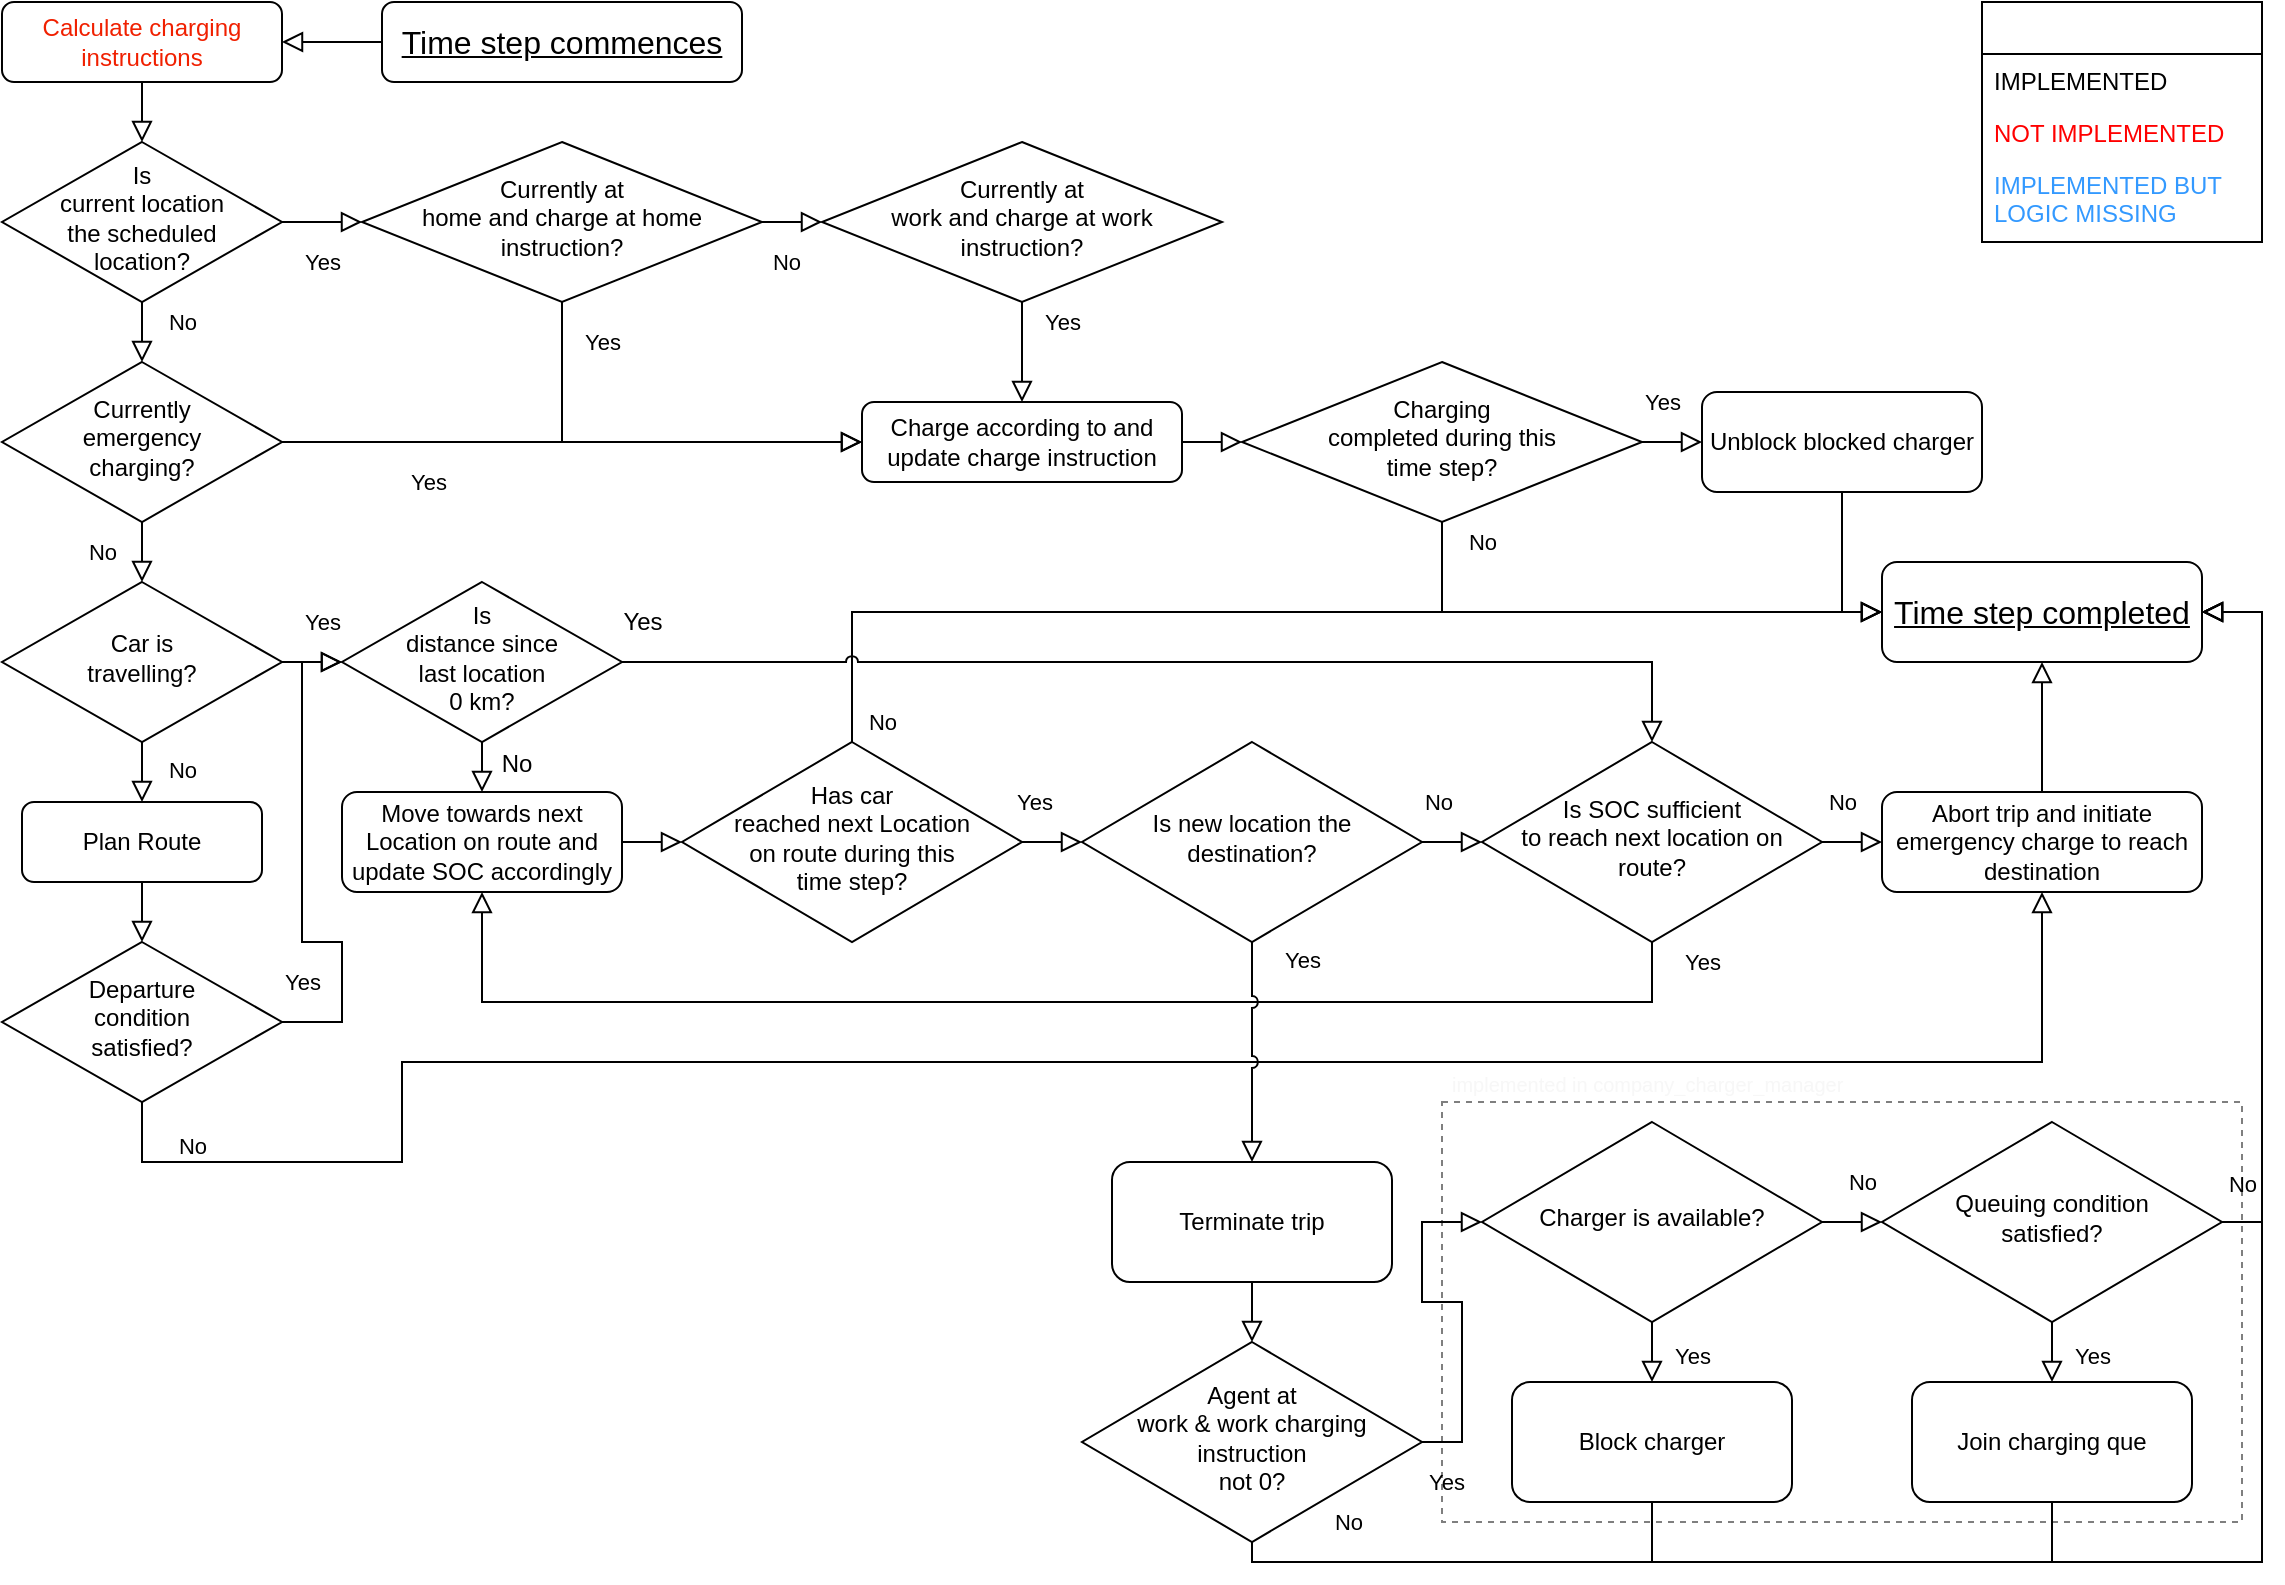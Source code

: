 <mxfile version="14.4.2" type="device" pages="4"><diagram id="C5RBs43oDa-KdzZeNtuy" name="CarAgent.step()"><mxGraphModel dx="1326" dy="816" grid="1" gridSize="10" guides="1" tooltips="1" connect="1" arrows="1" fold="1" page="1" pageScale="1" pageWidth="1169" pageHeight="827" math="0" shadow="0"><root><mxCell id="WIyWlLk6GJQsqaUBKTNV-0"/><mxCell id="WIyWlLk6GJQsqaUBKTNV-1" parent="WIyWlLk6GJQsqaUBKTNV-0"/><mxCell id="SY8pThYTgeNmV07mec52-65" style="edgeStyle=orthogonalEdgeStyle;rounded=0;jumpStyle=arc;orthogonalLoop=1;jettySize=auto;html=1;exitX=0;exitY=0.5;exitDx=0;exitDy=0;entryX=1;entryY=0.5;entryDx=0;entryDy=0;endArrow=block;endFill=0;endSize=8;fontColor=#F02000;" parent="WIyWlLk6GJQsqaUBKTNV-1" source="WIyWlLk6GJQsqaUBKTNV-3" target="SY8pThYTgeNmV07mec52-64" edge="1"><mxGeometry relative="1" as="geometry"/></mxCell><mxCell id="WIyWlLk6GJQsqaUBKTNV-3" value="Time step commences" style="rounded=1;whiteSpace=wrap;html=1;fontSize=16;glass=0;strokeWidth=1;shadow=0;fontStyle=4;" parent="WIyWlLk6GJQsqaUBKTNV-1" vertex="1"><mxGeometry x="210" y="20" width="180" height="40" as="geometry"/></mxCell><mxCell id="WIyWlLk6GJQsqaUBKTNV-4" value="No" style="rounded=0;html=1;jettySize=auto;orthogonalLoop=1;fontSize=11;endArrow=block;endFill=0;endSize=8;strokeWidth=1;shadow=0;labelBackgroundColor=none;edgeStyle=orthogonalEdgeStyle;" parent="WIyWlLk6GJQsqaUBKTNV-1" source="WIyWlLk6GJQsqaUBKTNV-6" target="WIyWlLk6GJQsqaUBKTNV-10" edge="1"><mxGeometry y="20" relative="1" as="geometry"><mxPoint as="offset"/></mxGeometry></mxCell><mxCell id="WIyWlLk6GJQsqaUBKTNV-5" value="Yes" style="edgeStyle=orthogonalEdgeStyle;rounded=0;html=1;jettySize=auto;orthogonalLoop=1;fontSize=11;endArrow=block;endFill=0;endSize=8;strokeWidth=1;shadow=0;labelBackgroundColor=none;entryX=0;entryY=0.5;entryDx=0;entryDy=0;" parent="WIyWlLk6GJQsqaUBKTNV-1" source="WIyWlLk6GJQsqaUBKTNV-6" target="SY8pThYTgeNmV07mec52-37" edge="1"><mxGeometry x="-0.5" y="-20" relative="1" as="geometry"><mxPoint as="offset"/><mxPoint x="190" y="240" as="targetPoint"/></mxGeometry></mxCell><mxCell id="WIyWlLk6GJQsqaUBKTNV-6" value="Currently&lt;br&gt;emergency&lt;br&gt;charging?" style="rhombus;whiteSpace=wrap;html=1;shadow=0;fontFamily=Helvetica;fontSize=12;align=center;strokeWidth=1;spacing=6;spacingTop=-4;" parent="WIyWlLk6GJQsqaUBKTNV-1" vertex="1"><mxGeometry x="20" y="200" width="140" height="80" as="geometry"/></mxCell><mxCell id="WIyWlLk6GJQsqaUBKTNV-8" value="No" style="rounded=0;html=1;jettySize=auto;orthogonalLoop=1;fontSize=11;endArrow=block;endFill=0;endSize=8;strokeWidth=1;shadow=0;labelBackgroundColor=none;edgeStyle=orthogonalEdgeStyle;" parent="WIyWlLk6GJQsqaUBKTNV-1" source="WIyWlLk6GJQsqaUBKTNV-10" target="WIyWlLk6GJQsqaUBKTNV-11" edge="1"><mxGeometry x="0.333" y="20" relative="1" as="geometry"><mxPoint as="offset"/></mxGeometry></mxCell><mxCell id="WIyWlLk6GJQsqaUBKTNV-9" value="Yes" style="edgeStyle=orthogonalEdgeStyle;rounded=0;html=1;jettySize=auto;orthogonalLoop=1;fontSize=11;endArrow=block;endFill=0;endSize=8;strokeWidth=1;shadow=0;labelBackgroundColor=none;entryX=0;entryY=0.5;entryDx=0;entryDy=0;" parent="WIyWlLk6GJQsqaUBKTNV-1" source="WIyWlLk6GJQsqaUBKTNV-10" target="SY8pThYTgeNmV07mec52-71" edge="1"><mxGeometry x="0.6" y="20" relative="1" as="geometry"><mxPoint as="offset"/><mxPoint x="190" y="360" as="targetPoint"/></mxGeometry></mxCell><mxCell id="WIyWlLk6GJQsqaUBKTNV-10" value="Car is&lt;br&gt;travelling?" style="rhombus;whiteSpace=wrap;html=1;shadow=0;fontFamily=Helvetica;fontSize=12;align=center;strokeWidth=1;spacing=6;spacingTop=-4;" parent="WIyWlLk6GJQsqaUBKTNV-1" vertex="1"><mxGeometry x="20" y="310" width="140" height="80" as="geometry"/></mxCell><mxCell id="SY8pThYTgeNmV07mec52-29" style="edgeStyle=orthogonalEdgeStyle;rounded=0;orthogonalLoop=1;jettySize=auto;html=1;exitX=0.5;exitY=1;exitDx=0;exitDy=0;entryX=0.5;entryY=0;entryDx=0;entryDy=0;endArrow=block;endFill=0;endSize=8;fontColor=#F02000;" parent="WIyWlLk6GJQsqaUBKTNV-1" source="WIyWlLk6GJQsqaUBKTNV-11" target="SY8pThYTgeNmV07mec52-28" edge="1"><mxGeometry relative="1" as="geometry"/></mxCell><mxCell id="WIyWlLk6GJQsqaUBKTNV-11" value="Plan Route" style="rounded=1;whiteSpace=wrap;html=1;fontSize=12;glass=0;strokeWidth=1;shadow=0;" parent="WIyWlLk6GJQsqaUBKTNV-1" vertex="1"><mxGeometry x="30" y="420" width="120" height="40" as="geometry"/></mxCell><mxCell id="SY8pThYTgeNmV07mec52-20" value="Yes" style="edgeStyle=orthogonalEdgeStyle;rounded=0;orthogonalLoop=1;jettySize=auto;html=1;exitX=1;exitY=0.5;exitDx=0;exitDy=0;entryX=0;entryY=0.5;entryDx=0;entryDy=0;endArrow=block;endFill=0;endSize=8;" parent="WIyWlLk6GJQsqaUBKTNV-1" source="SY8pThYTgeNmV07mec52-3" target="SY8pThYTgeNmV07mec52-19" edge="1"><mxGeometry x="-0.6" y="20" relative="1" as="geometry"><mxPoint as="offset"/></mxGeometry></mxCell><mxCell id="SY8pThYTgeNmV07mec52-25" value="No" style="edgeStyle=orthogonalEdgeStyle;rounded=0;orthogonalLoop=1;jettySize=auto;html=1;endArrow=block;endFill=0;endSize=8;exitX=0.5;exitY=0;exitDx=0;exitDy=0;entryX=0;entryY=0.5;entryDx=0;entryDy=0;" parent="WIyWlLk6GJQsqaUBKTNV-1" source="SY8pThYTgeNmV07mec52-3" target="SY8pThYTgeNmV07mec52-24" edge="1"><mxGeometry x="-0.966" y="-15" relative="1" as="geometry"><mxPoint x="455" y="500" as="sourcePoint"/><mxPoint x="760" y="360" as="targetPoint"/><Array as="points"><mxPoint x="445" y="325"/></Array><mxPoint as="offset"/></mxGeometry></mxCell><mxCell id="SY8pThYTgeNmV07mec52-3" value="Has car&lt;br&gt;reached next Location&lt;br&gt;on route during this&lt;br&gt;time step?" style="rhombus;whiteSpace=wrap;html=1;shadow=0;fontFamily=Helvetica;fontSize=12;align=center;strokeWidth=1;spacing=6;spacingTop=-4;" parent="WIyWlLk6GJQsqaUBKTNV-1" vertex="1"><mxGeometry x="360" y="390" width="170" height="100" as="geometry"/></mxCell><mxCell id="SY8pThYTgeNmV07mec52-7" style="edgeStyle=orthogonalEdgeStyle;rounded=0;orthogonalLoop=1;jettySize=auto;html=1;exitX=1;exitY=0.5;exitDx=0;exitDy=0;entryX=0;entryY=0.5;entryDx=0;entryDy=0;endArrow=block;endFill=0;endSize=8;fontColor=#F02000;" parent="WIyWlLk6GJQsqaUBKTNV-1" source="SY8pThYTgeNmV07mec52-4" target="SY8pThYTgeNmV07mec52-3" edge="1"><mxGeometry relative="1" as="geometry"/></mxCell><mxCell id="SY8pThYTgeNmV07mec52-4" value="Move towards next&lt;br&gt;Location on route and&lt;br&gt;update SOC accordingly" style="rounded=1;whiteSpace=wrap;html=1;fontSize=12;glass=0;strokeWidth=1;shadow=0;" parent="WIyWlLk6GJQsqaUBKTNV-1" vertex="1"><mxGeometry x="190" y="415" width="140" height="50" as="geometry"/></mxCell><mxCell id="SY8pThYTgeNmV07mec52-16" value="Yes" style="edgeStyle=orthogonalEdgeStyle;rounded=0;orthogonalLoop=1;jettySize=auto;html=1;exitX=0.5;exitY=1;exitDx=0;exitDy=0;entryX=0.5;entryY=1;entryDx=0;entryDy=0;endArrow=block;endFill=0;endSize=8;" parent="WIyWlLk6GJQsqaUBKTNV-1" source="SY8pThYTgeNmV07mec52-8" target="SY8pThYTgeNmV07mec52-4" edge="1"><mxGeometry x="-0.972" y="25" relative="1" as="geometry"><Array as="points"><mxPoint x="845" y="520"/><mxPoint x="260" y="520"/></Array><mxPoint as="offset"/></mxGeometry></mxCell><mxCell id="SY8pThYTgeNmV07mec52-18" value="No" style="edgeStyle=orthogonalEdgeStyle;rounded=0;orthogonalLoop=1;jettySize=auto;html=1;exitX=1;exitY=0.5;exitDx=0;exitDy=0;entryX=0;entryY=0.5;entryDx=0;entryDy=0;endArrow=block;endFill=0;endSize=8;" parent="WIyWlLk6GJQsqaUBKTNV-1" source="SY8pThYTgeNmV07mec52-8" target="SY8pThYTgeNmV07mec52-17" edge="1"><mxGeometry x="-0.333" y="20" relative="1" as="geometry"><mxPoint as="offset"/></mxGeometry></mxCell><mxCell id="SY8pThYTgeNmV07mec52-8" value="Is SOC sufficient&lt;br&gt;to reach next location on route?" style="rhombus;whiteSpace=wrap;html=1;shadow=0;fontFamily=Helvetica;fontSize=12;align=center;strokeWidth=1;spacing=6;spacingTop=-4;" parent="WIyWlLk6GJQsqaUBKTNV-1" vertex="1"><mxGeometry x="760" y="390" width="170" height="100" as="geometry"/></mxCell><mxCell id="SY8pThYTgeNmV07mec52-15" value="No" style="edgeStyle=orthogonalEdgeStyle;rounded=0;orthogonalLoop=1;jettySize=auto;html=1;exitX=0.5;exitY=1;exitDx=0;exitDy=0;entryX=0.5;entryY=0;entryDx=0;entryDy=0;endArrow=block;endFill=0;endSize=8;" parent="WIyWlLk6GJQsqaUBKTNV-1" source="SY8pThYTgeNmV07mec52-13" target="WIyWlLk6GJQsqaUBKTNV-6" edge="1"><mxGeometry x="-0.333" y="20" relative="1" as="geometry"><mxPoint as="offset"/></mxGeometry></mxCell><mxCell id="SY8pThYTgeNmV07mec52-34" value="Yes" style="edgeStyle=orthogonalEdgeStyle;rounded=0;orthogonalLoop=1;jettySize=auto;html=1;exitX=1;exitY=0.5;exitDx=0;exitDy=0;entryX=0;entryY=0.5;entryDx=0;entryDy=0;endArrow=block;endFill=0;endSize=8;" parent="WIyWlLk6GJQsqaUBKTNV-1" source="SY8pThYTgeNmV07mec52-13" target="SY8pThYTgeNmV07mec52-33" edge="1"><mxGeometry y="-20" relative="1" as="geometry"><mxPoint as="offset"/></mxGeometry></mxCell><mxCell id="SY8pThYTgeNmV07mec52-13" value="Is&lt;br&gt;current location&lt;br&gt;the scheduled &lt;br&gt;location?" style="rhombus;whiteSpace=wrap;html=1;shadow=0;fontFamily=Helvetica;fontSize=12;align=center;strokeWidth=1;spacing=6;spacingTop=-4;" parent="WIyWlLk6GJQsqaUBKTNV-1" vertex="1"><mxGeometry x="20" y="90" width="140" height="80" as="geometry"/></mxCell><mxCell id="SY8pThYTgeNmV07mec52-27" style="edgeStyle=orthogonalEdgeStyle;rounded=0;orthogonalLoop=1;jettySize=auto;html=1;exitX=0.5;exitY=0;exitDx=0;exitDy=0;entryX=0.5;entryY=1;entryDx=0;entryDy=0;endArrow=block;endFill=0;endSize=8;fontColor=#F02000;" parent="WIyWlLk6GJQsqaUBKTNV-1" source="SY8pThYTgeNmV07mec52-17" target="SY8pThYTgeNmV07mec52-24" edge="1"><mxGeometry relative="1" as="geometry"><Array as="points"/></mxGeometry></mxCell><mxCell id="SY8pThYTgeNmV07mec52-17" value="Abort trip and initiate emergency charge to reach destination" style="rounded=1;whiteSpace=wrap;html=1;fontSize=12;glass=0;strokeWidth=1;shadow=0;" parent="WIyWlLk6GJQsqaUBKTNV-1" vertex="1"><mxGeometry x="960" y="415" width="160" height="50" as="geometry"/></mxCell><mxCell id="SY8pThYTgeNmV07mec52-21" value="No" style="edgeStyle=orthogonalEdgeStyle;rounded=0;orthogonalLoop=1;jettySize=auto;html=1;exitX=1;exitY=0.5;exitDx=0;exitDy=0;entryX=0;entryY=0.5;entryDx=0;entryDy=0;endArrow=block;endFill=0;endSize=8;" parent="WIyWlLk6GJQsqaUBKTNV-1" source="SY8pThYTgeNmV07mec52-19" target="SY8pThYTgeNmV07mec52-8" edge="1"><mxGeometry x="-0.5" y="20" relative="1" as="geometry"><mxPoint as="offset"/></mxGeometry></mxCell><mxCell id="SY8pThYTgeNmV07mec52-43" value="" style="edgeStyle=orthogonalEdgeStyle;rounded=0;orthogonalLoop=1;jettySize=auto;html=1;exitX=0.5;exitY=1;exitDx=0;exitDy=0;entryX=0.5;entryY=0;entryDx=0;entryDy=0;endArrow=block;endFill=0;endSize=8;jumpStyle=arc;fontColor=#F02000;" parent="WIyWlLk6GJQsqaUBKTNV-1" source="SY8pThYTgeNmV07mec52-74" target="SY8pThYTgeNmV07mec52-44" edge="1"><mxGeometry x="-0.333" y="25" relative="1" as="geometry"><mxPoint x="675" y="610" as="targetPoint"/><mxPoint as="offset"/></mxGeometry></mxCell><mxCell id="SY8pThYTgeNmV07mec52-19" value="Is new location the destination?" style="rhombus;whiteSpace=wrap;html=1;shadow=0;fontFamily=Helvetica;fontSize=12;align=center;strokeWidth=1;spacing=6;spacingTop=-4;" parent="WIyWlLk6GJQsqaUBKTNV-1" vertex="1"><mxGeometry x="560" y="390" width="170" height="100" as="geometry"/></mxCell><mxCell id="SY8pThYTgeNmV07mec52-24" value="Time step completed" style="rounded=1;whiteSpace=wrap;html=1;fontSize=16;glass=0;strokeWidth=1;shadow=0;fontStyle=4;" parent="WIyWlLk6GJQsqaUBKTNV-1" vertex="1"><mxGeometry x="960" y="300" width="160" height="50" as="geometry"/></mxCell><mxCell id="SY8pThYTgeNmV07mec52-30" value="No" style="edgeStyle=orthogonalEdgeStyle;rounded=0;orthogonalLoop=1;jettySize=auto;html=1;exitX=0.5;exitY=1;exitDx=0;exitDy=0;entryX=0.5;entryY=1;entryDx=0;entryDy=0;endArrow=block;endFill=0;endSize=8;jumpStyle=arc;" parent="WIyWlLk6GJQsqaUBKTNV-1" source="SY8pThYTgeNmV07mec52-28" target="SY8pThYTgeNmV07mec52-17" edge="1"><mxGeometry x="-0.961" y="25" relative="1" as="geometry"><Array as="points"><mxPoint x="90" y="600"/><mxPoint x="220" y="600"/><mxPoint x="220" y="550"/><mxPoint x="1040" y="550"/></Array><mxPoint as="offset"/></mxGeometry></mxCell><mxCell id="SY8pThYTgeNmV07mec52-32" value="Yes" style="edgeStyle=orthogonalEdgeStyle;rounded=0;orthogonalLoop=1;jettySize=auto;html=1;exitX=1;exitY=0.5;exitDx=0;exitDy=0;entryX=0;entryY=0.5;entryDx=0;entryDy=0;endArrow=block;endFill=0;endSize=8;" parent="WIyWlLk6GJQsqaUBKTNV-1" source="SY8pThYTgeNmV07mec52-28" target="SY8pThYTgeNmV07mec52-71" edge="1"><mxGeometry x="-0.28" y="-20" relative="1" as="geometry"><Array as="points"><mxPoint x="190" y="530"/><mxPoint x="190" y="490"/><mxPoint x="170" y="490"/><mxPoint x="170" y="350"/></Array><mxPoint x="-20" y="20" as="offset"/></mxGeometry></mxCell><mxCell id="SY8pThYTgeNmV07mec52-28" value="Departure&lt;br&gt;condition&lt;br&gt;satisfied?" style="rhombus;whiteSpace=wrap;html=1;shadow=0;fontFamily=Helvetica;fontSize=12;align=center;strokeWidth=1;spacing=6;spacingTop=-4;" parent="WIyWlLk6GJQsqaUBKTNV-1" vertex="1"><mxGeometry x="20" y="490" width="140" height="80" as="geometry"/></mxCell><mxCell id="SY8pThYTgeNmV07mec52-36" value="No" style="edgeStyle=orthogonalEdgeStyle;rounded=0;orthogonalLoop=1;jettySize=auto;html=1;exitX=1;exitY=0.5;exitDx=0;exitDy=0;entryX=0;entryY=0.5;entryDx=0;entryDy=0;endArrow=block;endFill=0;endSize=8;" parent="WIyWlLk6GJQsqaUBKTNV-1" source="SY8pThYTgeNmV07mec52-33" target="SY8pThYTgeNmV07mec52-35" edge="1"><mxGeometry x="-0.2" y="-20" relative="1" as="geometry"><mxPoint as="offset"/></mxGeometry></mxCell><mxCell id="SY8pThYTgeNmV07mec52-39" value="Yes" style="edgeStyle=orthogonalEdgeStyle;rounded=0;orthogonalLoop=1;jettySize=auto;html=1;exitX=0.5;exitY=1;exitDx=0;exitDy=0;entryX=0;entryY=0.5;entryDx=0;entryDy=0;endArrow=block;endFill=0;endSize=8;" parent="WIyWlLk6GJQsqaUBKTNV-1" source="SY8pThYTgeNmV07mec52-33" target="SY8pThYTgeNmV07mec52-37" edge="1"><mxGeometry x="-0.818" y="20" relative="1" as="geometry"><mxPoint as="offset"/></mxGeometry></mxCell><mxCell id="SY8pThYTgeNmV07mec52-33" value="Currently at&lt;br&gt;home and charge at home&lt;br&gt;instruction?" style="rhombus;whiteSpace=wrap;html=1;shadow=0;fontFamily=Helvetica;fontSize=12;align=center;strokeWidth=1;spacing=6;spacingTop=-4;" parent="WIyWlLk6GJQsqaUBKTNV-1" vertex="1"><mxGeometry x="200" y="90" width="200" height="80" as="geometry"/></mxCell><mxCell id="SY8pThYTgeNmV07mec52-38" value="Yes" style="edgeStyle=orthogonalEdgeStyle;rounded=0;orthogonalLoop=1;jettySize=auto;html=1;exitX=0.5;exitY=1;exitDx=0;exitDy=0;entryX=0.5;entryY=0;entryDx=0;entryDy=0;endArrow=block;endFill=0;endSize=8;" parent="WIyWlLk6GJQsqaUBKTNV-1" source="SY8pThYTgeNmV07mec52-35" target="SY8pThYTgeNmV07mec52-37" edge="1"><mxGeometry x="-0.6" y="20" relative="1" as="geometry"><mxPoint as="offset"/></mxGeometry></mxCell><mxCell id="SY8pThYTgeNmV07mec52-35" value="Currently at&lt;br&gt;work and charge at work&lt;br&gt;instruction?" style="rhombus;whiteSpace=wrap;html=1;shadow=0;fontFamily=Helvetica;fontSize=12;align=center;strokeWidth=1;spacing=6;spacingTop=-4;" parent="WIyWlLk6GJQsqaUBKTNV-1" vertex="1"><mxGeometry x="430" y="90" width="200" height="80" as="geometry"/></mxCell><mxCell id="SY8pThYTgeNmV07mec52-40" style="edgeStyle=orthogonalEdgeStyle;rounded=0;orthogonalLoop=1;jettySize=auto;html=1;exitX=1;exitY=0.5;exitDx=0;exitDy=0;entryX=0;entryY=0.5;entryDx=0;entryDy=0;endArrow=block;endFill=0;endSize=8;fontColor=#F02000;" parent="WIyWlLk6GJQsqaUBKTNV-1" source="SY8pThYTgeNmV07mec52-37" target="SY8pThYTgeNmV07mec52-58" edge="1"><mxGeometry relative="1" as="geometry"/></mxCell><mxCell id="SY8pThYTgeNmV07mec52-37" value="Charge according to and update charge instruction" style="rounded=1;whiteSpace=wrap;html=1;fontSize=12;glass=0;strokeWidth=1;shadow=0;" parent="WIyWlLk6GJQsqaUBKTNV-1" vertex="1"><mxGeometry x="450" y="220" width="160" height="40" as="geometry"/></mxCell><mxCell id="SY8pThYTgeNmV07mec52-46" value="No" style="edgeStyle=orthogonalEdgeStyle;rounded=0;jumpStyle=arc;orthogonalLoop=1;jettySize=auto;html=1;exitX=0.5;exitY=1;exitDx=0;exitDy=0;entryX=1;entryY=0.5;entryDx=0;entryDy=0;endArrow=block;endFill=0;endSize=8;" parent="WIyWlLk6GJQsqaUBKTNV-1" source="SY8pThYTgeNmV07mec52-44" target="SY8pThYTgeNmV07mec52-24" edge="1"><mxGeometry x="-0.887" y="20" relative="1" as="geometry"><Array as="points"><mxPoint x="645" y="800"/><mxPoint x="1150" y="800"/><mxPoint x="1150" y="325"/></Array><mxPoint as="offset"/></mxGeometry></mxCell><mxCell id="SY8pThYTgeNmV07mec52-48" value="Yes" style="edgeStyle=orthogonalEdgeStyle;rounded=0;jumpStyle=arc;orthogonalLoop=1;jettySize=auto;html=1;exitX=1;exitY=0.5;exitDx=0;exitDy=0;entryX=0;entryY=0.5;entryDx=0;entryDy=0;endArrow=block;endFill=0;endSize=8;" parent="WIyWlLk6GJQsqaUBKTNV-1" source="SY8pThYTgeNmV07mec52-44" target="SY8pThYTgeNmV07mec52-47" edge="1"><mxGeometry x="-0.875" y="-20" relative="1" as="geometry"><mxPoint as="offset"/><Array as="points"><mxPoint x="750" y="740"/><mxPoint x="750" y="670"/><mxPoint x="730" y="670"/><mxPoint x="730" y="630"/></Array></mxGeometry></mxCell><mxCell id="SY8pThYTgeNmV07mec52-44" value="Agent at&lt;br&gt;work &amp;amp; work charging instruction&lt;br&gt;not 0?" style="rhombus;whiteSpace=wrap;html=1;shadow=0;fontFamily=Helvetica;fontSize=12;align=center;strokeWidth=1;spacing=6;spacingTop=-4;" parent="WIyWlLk6GJQsqaUBKTNV-1" vertex="1"><mxGeometry x="560" y="690" width="170" height="100" as="geometry"/></mxCell><mxCell id="SY8pThYTgeNmV07mec52-50" value="Yes" style="edgeStyle=orthogonalEdgeStyle;rounded=0;jumpStyle=arc;orthogonalLoop=1;jettySize=auto;html=1;exitX=0.5;exitY=1;exitDx=0;exitDy=0;entryX=0.5;entryY=0;entryDx=0;entryDy=0;endArrow=block;endFill=0;endSize=8;" parent="WIyWlLk6GJQsqaUBKTNV-1" source="SY8pThYTgeNmV07mec52-47" target="SY8pThYTgeNmV07mec52-49" edge="1"><mxGeometry x="0.091" y="20" relative="1" as="geometry"><mxPoint as="offset"/></mxGeometry></mxCell><mxCell id="SY8pThYTgeNmV07mec52-53" value="No" style="edgeStyle=orthogonalEdgeStyle;rounded=0;jumpStyle=arc;orthogonalLoop=1;jettySize=auto;html=1;exitX=1;exitY=0.5;exitDx=0;exitDy=0;entryX=0;entryY=0.5;entryDx=0;entryDy=0;endArrow=block;endFill=0;endSize=8;" parent="WIyWlLk6GJQsqaUBKTNV-1" source="SY8pThYTgeNmV07mec52-47" target="SY8pThYTgeNmV07mec52-52" edge="1"><mxGeometry x="0.333" y="20" relative="1" as="geometry"><mxPoint as="offset"/></mxGeometry></mxCell><mxCell id="SY8pThYTgeNmV07mec52-47" value="Charger is available?" style="rhombus;whiteSpace=wrap;html=1;shadow=0;fontFamily=Helvetica;fontSize=12;align=center;strokeWidth=1;spacing=6;spacingTop=-4;" parent="WIyWlLk6GJQsqaUBKTNV-1" vertex="1"><mxGeometry x="760" y="580" width="170" height="100" as="geometry"/></mxCell><mxCell id="SY8pThYTgeNmV07mec52-51" style="edgeStyle=orthogonalEdgeStyle;rounded=0;jumpStyle=arc;orthogonalLoop=1;jettySize=auto;html=1;exitX=0.5;exitY=1;exitDx=0;exitDy=0;endArrow=block;endFill=0;endSize=8;entryX=1;entryY=0.5;entryDx=0;entryDy=0;fontColor=#F02000;" parent="WIyWlLk6GJQsqaUBKTNV-1" source="SY8pThYTgeNmV07mec52-49" target="SY8pThYTgeNmV07mec52-24" edge="1"><mxGeometry relative="1" as="geometry"><mxPoint x="950" y="320" as="targetPoint"/><Array as="points"><mxPoint x="845" y="800"/><mxPoint x="1150" y="800"/><mxPoint x="1150" y="325"/></Array></mxGeometry></mxCell><mxCell id="SY8pThYTgeNmV07mec52-49" value="Block charger" style="rounded=1;whiteSpace=wrap;html=1;fontSize=12;glass=0;strokeWidth=1;shadow=0;" parent="WIyWlLk6GJQsqaUBKTNV-1" vertex="1"><mxGeometry x="775" y="710" width="140" height="60" as="geometry"/></mxCell><mxCell id="SY8pThYTgeNmV07mec52-55" value="Yes" style="edgeStyle=orthogonalEdgeStyle;rounded=0;jumpStyle=arc;orthogonalLoop=1;jettySize=auto;html=1;exitX=0.5;exitY=1;exitDx=0;exitDy=0;entryX=0.5;entryY=0;entryDx=0;entryDy=0;endArrow=block;endFill=0;endSize=8;" parent="WIyWlLk6GJQsqaUBKTNV-1" source="SY8pThYTgeNmV07mec52-52" target="SY8pThYTgeNmV07mec52-54" edge="1"><mxGeometry x="0.091" y="20" relative="1" as="geometry"><mxPoint as="offset"/></mxGeometry></mxCell><mxCell id="SY8pThYTgeNmV07mec52-57" value="No" style="edgeStyle=orthogonalEdgeStyle;rounded=0;jumpStyle=arc;orthogonalLoop=1;jettySize=auto;html=1;exitX=1;exitY=0.5;exitDx=0;exitDy=0;endArrow=block;endFill=0;endSize=8;entryX=1;entryY=0.5;entryDx=0;entryDy=0;" parent="WIyWlLk6GJQsqaUBKTNV-1" source="SY8pThYTgeNmV07mec52-52" target="SY8pThYTgeNmV07mec52-24" edge="1"><mxGeometry x="-0.781" y="10" relative="1" as="geometry"><mxPoint x="950" y="380" as="targetPoint"/><Array as="points"><mxPoint x="1150" y="630"/><mxPoint x="1150" y="325"/></Array><mxPoint as="offset"/></mxGeometry></mxCell><mxCell id="SY8pThYTgeNmV07mec52-52" value="Queuing condition&lt;br&gt;satisfied?" style="rhombus;whiteSpace=wrap;html=1;shadow=0;fontFamily=Helvetica;fontSize=12;align=center;strokeWidth=1;spacing=6;spacingTop=-4;" parent="WIyWlLk6GJQsqaUBKTNV-1" vertex="1"><mxGeometry x="960" y="580" width="170" height="100" as="geometry"/></mxCell><mxCell id="SY8pThYTgeNmV07mec52-56" style="edgeStyle=orthogonalEdgeStyle;rounded=0;jumpStyle=arc;orthogonalLoop=1;jettySize=auto;html=1;exitX=0.5;exitY=1;exitDx=0;exitDy=0;entryX=1;entryY=0.5;entryDx=0;entryDy=0;endArrow=block;endFill=0;endSize=8;fontColor=#F02000;" parent="WIyWlLk6GJQsqaUBKTNV-1" source="SY8pThYTgeNmV07mec52-54" target="SY8pThYTgeNmV07mec52-24" edge="1"><mxGeometry relative="1" as="geometry"><Array as="points"><mxPoint x="1045" y="800"/><mxPoint x="1150" y="800"/><mxPoint x="1150" y="325"/></Array></mxGeometry></mxCell><mxCell id="SY8pThYTgeNmV07mec52-54" value="Join charging que" style="rounded=1;whiteSpace=wrap;html=1;fontSize=12;glass=0;strokeWidth=1;shadow=0;" parent="WIyWlLk6GJQsqaUBKTNV-1" vertex="1"><mxGeometry x="975" y="710" width="140" height="60" as="geometry"/></mxCell><mxCell id="SY8pThYTgeNmV07mec52-59" value="No" style="edgeStyle=orthogonalEdgeStyle;rounded=0;jumpStyle=arc;orthogonalLoop=1;jettySize=auto;html=1;exitX=0.5;exitY=1;exitDx=0;exitDy=0;endArrow=block;endFill=0;endSize=8;entryX=0;entryY=0.5;entryDx=0;entryDy=0;" parent="WIyWlLk6GJQsqaUBKTNV-1" source="SY8pThYTgeNmV07mec52-58" target="SY8pThYTgeNmV07mec52-24" edge="1"><mxGeometry x="-0.927" y="20" relative="1" as="geometry"><mxPoint x="690" y="350" as="targetPoint"/><Array as="points"><mxPoint x="740" y="325"/></Array><mxPoint as="offset"/></mxGeometry></mxCell><mxCell id="SY8pThYTgeNmV07mec52-61" value="Yes" style="edgeStyle=orthogonalEdgeStyle;rounded=0;jumpStyle=arc;orthogonalLoop=1;jettySize=auto;html=1;exitX=1;exitY=0.5;exitDx=0;exitDy=0;entryX=0;entryY=0.5;entryDx=0;entryDy=0;endArrow=block;endFill=0;endSize=8;" parent="WIyWlLk6GJQsqaUBKTNV-1" source="SY8pThYTgeNmV07mec52-58" target="SY8pThYTgeNmV07mec52-60" edge="1"><mxGeometry x="-0.333" y="20" relative="1" as="geometry"><mxPoint as="offset"/></mxGeometry></mxCell><mxCell id="SY8pThYTgeNmV07mec52-58" value="Charging&lt;br&gt;completed during this&lt;br&gt;time step?" style="rhombus;whiteSpace=wrap;html=1;shadow=0;fontFamily=Helvetica;fontSize=12;align=center;strokeWidth=1;spacing=6;spacingTop=-4;" parent="WIyWlLk6GJQsqaUBKTNV-1" vertex="1"><mxGeometry x="640" y="200" width="200" height="80" as="geometry"/></mxCell><mxCell id="SY8pThYTgeNmV07mec52-62" style="edgeStyle=orthogonalEdgeStyle;rounded=0;jumpStyle=arc;orthogonalLoop=1;jettySize=auto;html=1;exitX=0.5;exitY=1;exitDx=0;exitDy=0;entryX=0;entryY=0.5;entryDx=0;entryDy=0;endArrow=block;endFill=0;endSize=8;fontColor=#F02000;" parent="WIyWlLk6GJQsqaUBKTNV-1" source="SY8pThYTgeNmV07mec52-60" target="SY8pThYTgeNmV07mec52-24" edge="1"><mxGeometry relative="1" as="geometry"><Array as="points"><mxPoint x="940" y="325"/></Array></mxGeometry></mxCell><mxCell id="SY8pThYTgeNmV07mec52-60" value="Unblock blocked charger" style="rounded=1;whiteSpace=wrap;html=1;fontSize=12;glass=0;strokeWidth=1;shadow=0;" parent="WIyWlLk6GJQsqaUBKTNV-1" vertex="1"><mxGeometry x="870" y="215" width="140" height="50" as="geometry"/></mxCell><mxCell id="SY8pThYTgeNmV07mec52-66" style="edgeStyle=orthogonalEdgeStyle;rounded=0;jumpStyle=arc;orthogonalLoop=1;jettySize=auto;html=1;exitX=0.5;exitY=1;exitDx=0;exitDy=0;entryX=0.5;entryY=0;entryDx=0;entryDy=0;endArrow=block;endFill=0;endSize=8;fontColor=#F02000;" parent="WIyWlLk6GJQsqaUBKTNV-1" source="SY8pThYTgeNmV07mec52-64" target="SY8pThYTgeNmV07mec52-13" edge="1"><mxGeometry relative="1" as="geometry"/></mxCell><mxCell id="SY8pThYTgeNmV07mec52-64" value="Calculate charging instructions" style="rounded=1;whiteSpace=wrap;html=1;fontSize=12;glass=0;strokeWidth=1;shadow=0;fontColor=#F02000;" parent="WIyWlLk6GJQsqaUBKTNV-1" vertex="1"><mxGeometry x="20" y="20" width="140" height="40" as="geometry"/></mxCell><mxCell id="SY8pThYTgeNmV07mec52-67" value="LEGEND" style="swimlane;fontStyle=0;childLayout=stackLayout;horizontal=1;startSize=26;fillColor=none;horizontalStack=0;resizeParent=1;resizeParentMax=0;resizeLast=0;collapsible=1;marginBottom=0;fontColor=#FFFFFF;" parent="WIyWlLk6GJQsqaUBKTNV-1" vertex="1"><mxGeometry x="1010" y="20" width="140" height="120" as="geometry"/></mxCell><mxCell id="SY8pThYTgeNmV07mec52-68" value="IMPLEMENTED" style="text;strokeColor=none;fillColor=none;align=left;verticalAlign=top;spacingLeft=4;spacingRight=4;overflow=hidden;rotatable=0;points=[[0,0.5],[1,0.5]];portConstraint=eastwest;" parent="SY8pThYTgeNmV07mec52-67" vertex="1"><mxGeometry y="26" width="140" height="26" as="geometry"/></mxCell><mxCell id="SY8pThYTgeNmV07mec52-69" value="NOT IMPLEMENTED" style="text;strokeColor=none;fillColor=none;align=left;verticalAlign=top;spacingLeft=4;spacingRight=4;overflow=hidden;rotatable=0;points=[[0,0.5],[1,0.5]];portConstraint=eastwest;fontColor=#FF0000;" parent="SY8pThYTgeNmV07mec52-67" vertex="1"><mxGeometry y="52" width="140" height="26" as="geometry"/></mxCell><mxCell id="SY8pThYTgeNmV07mec52-70" value="IMPLEMENTED BUT&#10;LOGIC MISSING" style="text;strokeColor=none;fillColor=none;align=left;verticalAlign=top;spacingLeft=4;spacingRight=4;overflow=hidden;rotatable=0;points=[[0,0.5],[1,0.5]];portConstraint=eastwest;fontColor=#3399FF;" parent="SY8pThYTgeNmV07mec52-67" vertex="1"><mxGeometry y="78" width="140" height="42" as="geometry"/></mxCell><mxCell id="SY8pThYTgeNmV07mec52-72" value="No" style="edgeStyle=orthogonalEdgeStyle;rounded=0;jumpStyle=arc;orthogonalLoop=1;jettySize=auto;html=1;exitX=0.5;exitY=1;exitDx=0;exitDy=0;endArrow=block;endFill=0;endSize=8;fontSize=12;entryX=0.5;entryY=0;entryDx=0;entryDy=0;" parent="WIyWlLk6GJQsqaUBKTNV-1" source="SY8pThYTgeNmV07mec52-71" target="SY8pThYTgeNmV07mec52-4" edge="1"><mxGeometry x="-0.118" y="17" relative="1" as="geometry"><mxPoint x="300" y="410" as="targetPoint"/><mxPoint as="offset"/></mxGeometry></mxCell><mxCell id="SY8pThYTgeNmV07mec52-73" value="Yes" style="edgeStyle=orthogonalEdgeStyle;rounded=0;jumpStyle=arc;orthogonalLoop=1;jettySize=auto;html=1;exitX=1;exitY=0.5;exitDx=0;exitDy=0;entryX=0.5;entryY=0;entryDx=0;entryDy=0;endArrow=block;endFill=0;endSize=8;fontSize=12;" parent="WIyWlLk6GJQsqaUBKTNV-1" source="SY8pThYTgeNmV07mec52-71" target="SY8pThYTgeNmV07mec52-8" edge="1"><mxGeometry x="-0.964" y="20" relative="1" as="geometry"><mxPoint as="offset"/></mxGeometry></mxCell><mxCell id="SY8pThYTgeNmV07mec52-71" value="Is&lt;br&gt;distance since&lt;br&gt;last location&lt;br&gt;0 km?" style="rhombus;whiteSpace=wrap;html=1;shadow=0;fontFamily=Helvetica;fontSize=12;align=center;strokeWidth=1;spacing=6;spacingTop=-4;" parent="WIyWlLk6GJQsqaUBKTNV-1" vertex="1"><mxGeometry x="190" y="310" width="140" height="80" as="geometry"/></mxCell><mxCell id="SY8pThYTgeNmV07mec52-74" value="Terminate trip" style="rounded=1;whiteSpace=wrap;html=1;fontSize=12;glass=0;strokeWidth=1;shadow=0;" parent="WIyWlLk6GJQsqaUBKTNV-1" vertex="1"><mxGeometry x="575" y="600" width="140" height="60" as="geometry"/></mxCell><mxCell id="SY8pThYTgeNmV07mec52-75" value="Yes" style="edgeStyle=orthogonalEdgeStyle;rounded=0;orthogonalLoop=1;jettySize=auto;html=1;exitX=0.5;exitY=1;exitDx=0;exitDy=0;entryX=0.5;entryY=0;entryDx=0;entryDy=0;endArrow=block;endFill=0;endSize=8;jumpStyle=arc;" parent="WIyWlLk6GJQsqaUBKTNV-1" source="SY8pThYTgeNmV07mec52-19" target="SY8pThYTgeNmV07mec52-74" edge="1"><mxGeometry x="-0.846" y="25" relative="1" as="geometry"><mxPoint x="645" y="490" as="sourcePoint"/><mxPoint x="645" y="690" as="targetPoint"/><mxPoint as="offset"/></mxGeometry></mxCell><mxCell id="5h9_5QSKnvtGB5Stct2N-0" value="" style="rounded=0;whiteSpace=wrap;html=1;fontColor=#f0f0f0;fillColor=none;opacity=50;dashed=1;" parent="WIyWlLk6GJQsqaUBKTNV-1" vertex="1"><mxGeometry x="740" y="570" width="400" height="210" as="geometry"/></mxCell><mxCell id="5h9_5QSKnvtGB5Stct2N-1" value="implemented in company_charger_manager" style="text;whiteSpace=wrap;html=1;fontColor=#f0f0f0;opacity=50;textOpacity=50;fontSize=10;" parent="WIyWlLk6GJQsqaUBKTNV-1" vertex="1"><mxGeometry x="743" y="549" width="250" height="30" as="geometry"/></mxCell></root></mxGraphModel></diagram><diagram id="PCwmqPdesqkoTCPjS30U" name="HouseAgent.step()"><mxGraphModel dx="1326" dy="816" grid="1" gridSize="10" guides="1" tooltips="1" connect="1" arrows="1" fold="1" page="1" pageScale="1" pageWidth="1169" pageHeight="827" math="0" shadow="0"><root><mxCell id="GVPVV-MXK7m9oAKFKh5A-0"/><mxCell id="GVPVV-MXK7m9oAKFKh5A-1" parent="GVPVV-MXK7m9oAKFKh5A-0"/><mxCell id="UGK_mKSAezSjpCXJIGL3-2" style="edgeStyle=orthogonalEdgeStyle;rounded=0;orthogonalLoop=1;jettySize=auto;html=1;exitX=0.5;exitY=1;exitDx=0;exitDy=0;entryX=0.5;entryY=0;entryDx=0;entryDy=0;fontSize=10;fontColor=#f0f0f0;" parent="GVPVV-MXK7m9oAKFKh5A-1" source="UGK_mKSAezSjpCXJIGL3-0" target="UGK_mKSAezSjpCXJIGL3-1" edge="1"><mxGeometry relative="1" as="geometry"/></mxCell><mxCell id="UGK_mKSAezSjpCXJIGL3-0" value="Time step commences" style="rounded=1;whiteSpace=wrap;html=1;fontSize=16;glass=0;strokeWidth=1;shadow=0;fontStyle=4;" parent="GVPVV-MXK7m9oAKFKh5A-1" vertex="1"><mxGeometry x="30" y="40" width="180" height="40" as="geometry"/></mxCell><mxCell id="UGK_mKSAezSjpCXJIGL3-4" style="edgeStyle=orthogonalEdgeStyle;rounded=0;orthogonalLoop=1;jettySize=auto;html=1;exitX=0.5;exitY=1;exitDx=0;exitDy=0;entryX=0.5;entryY=0;entryDx=0;entryDy=0;fontSize=10;fontColor=#f0f0f0;" parent="GVPVV-MXK7m9oAKFKh5A-1" source="UGK_mKSAezSjpCXJIGL3-1" target="UGK_mKSAezSjpCXJIGL3-3" edge="1"><mxGeometry relative="1" as="geometry"/></mxCell><mxCell id="UGK_mKSAezSjpCXJIGL3-1" value="Calculate house consumption" style="rounded=1;whiteSpace=wrap;html=1;fontSize=12;glass=0;strokeWidth=1;shadow=0;fontColor=#F02000;" parent="GVPVV-MXK7m9oAKFKh5A-1" vertex="1"><mxGeometry x="50" y="110" width="140" height="40" as="geometry"/></mxCell><mxCell id="UGK_mKSAezSjpCXJIGL3-8" style="edgeStyle=orthogonalEdgeStyle;rounded=0;orthogonalLoop=1;jettySize=auto;html=1;exitX=0.5;exitY=1;exitDx=0;exitDy=0;entryX=0.5;entryY=0;entryDx=0;entryDy=0;fontSize=10;fontColor=#f0f0f0;" parent="GVPVV-MXK7m9oAKFKh5A-1" source="UGK_mKSAezSjpCXJIGL3-3" target="UGK_mKSAezSjpCXJIGL3-7" edge="1"><mxGeometry relative="1" as="geometry"/></mxCell><mxCell id="UGK_mKSAezSjpCXJIGL3-3" value="Calculate PV generation" style="rounded=1;whiteSpace=wrap;html=1;fontSize=12;glass=0;strokeWidth=1;shadow=0;fontColor=#F02000;" parent="GVPVV-MXK7m9oAKFKh5A-1" vertex="1"><mxGeometry x="50" y="180" width="140" height="40" as="geometry"/></mxCell><mxCell id="UGK_mKSAezSjpCXJIGL3-11" style="edgeStyle=orthogonalEdgeStyle;rounded=0;orthogonalLoop=1;jettySize=auto;html=1;exitX=0.5;exitY=1;exitDx=0;exitDy=0;entryX=0.5;entryY=0;entryDx=0;entryDy=0;fontSize=10;fontColor=#f0f0f0;" parent="GVPVV-MXK7m9oAKFKh5A-1" source="UGK_mKSAezSjpCXJIGL3-5" target="UGK_mKSAezSjpCXJIGL3-10" edge="1"><mxGeometry relative="1" as="geometry"/></mxCell><mxCell id="UGK_mKSAezSjpCXJIGL3-5" value="Determine how much PV generation is consumed and how much is stored" style="rounded=1;whiteSpace=wrap;html=1;fontSize=12;glass=0;strokeWidth=1;shadow=0;fontColor=#F02000;" parent="GVPVV-MXK7m9oAKFKh5A-1" vertex="1"><mxGeometry x="50" y="330" width="140" height="50" as="geometry"/></mxCell><mxCell id="UGK_mKSAezSjpCXJIGL3-9" style="edgeStyle=orthogonalEdgeStyle;rounded=0;orthogonalLoop=1;jettySize=auto;html=1;exitX=0.5;exitY=1;exitDx=0;exitDy=0;entryX=0.5;entryY=0;entryDx=0;entryDy=0;fontSize=10;fontColor=#f0f0f0;" parent="GVPVV-MXK7m9oAKFKh5A-1" source="UGK_mKSAezSjpCXJIGL3-7" target="UGK_mKSAezSjpCXJIGL3-5" edge="1"><mxGeometry relative="1" as="geometry"/></mxCell><mxCell id="UGK_mKSAezSjpCXJIGL3-7" value="Determine car charge requirements once car has returned" style="rounded=1;whiteSpace=wrap;html=1;fontSize=12;glass=0;strokeWidth=1;shadow=0;fontColor=#F02000;" parent="GVPVV-MXK7m9oAKFKh5A-1" vertex="1"><mxGeometry x="50" y="250" width="140" height="50" as="geometry"/></mxCell><mxCell id="UGK_mKSAezSjpCXJIGL3-13" style="edgeStyle=orthogonalEdgeStyle;rounded=0;orthogonalLoop=1;jettySize=auto;html=1;exitX=0.5;exitY=1;exitDx=0;exitDy=0;entryX=0.5;entryY=0;entryDx=0;entryDy=0;fontSize=10;fontColor=#f0f0f0;" parent="GVPVV-MXK7m9oAKFKh5A-1" source="UGK_mKSAezSjpCXJIGL3-10" target="UGK_mKSAezSjpCXJIGL3-12" edge="1"><mxGeometry relative="1" as="geometry"/></mxCell><mxCell id="UGK_mKSAezSjpCXJIGL3-10" value="Charge battery from grid if needed" style="rounded=1;whiteSpace=wrap;html=1;fontSize=12;glass=0;strokeWidth=1;shadow=0;fontColor=#F02000;" parent="GVPVV-MXK7m9oAKFKh5A-1" vertex="1"><mxGeometry x="50" y="414" width="140" height="40" as="geometry"/></mxCell><mxCell id="UGK_mKSAezSjpCXJIGL3-12" value="Time step completed" style="rounded=1;whiteSpace=wrap;html=1;fontSize=16;glass=0;strokeWidth=1;shadow=0;fontStyle=4;" parent="GVPVV-MXK7m9oAKFKh5A-1" vertex="1"><mxGeometry x="30" y="480" width="180" height="40" as="geometry"/></mxCell></root></mxGraphModel></diagram><diagram id="w8GzYvRbmChBE4NQ8BKe" name="charigng"><mxGraphModel dx="1326" dy="816" grid="1" gridSize="10" guides="1" tooltips="1" connect="1" arrows="1" fold="1" page="1" pageScale="1" pageWidth="1169" pageHeight="827" math="0" shadow="0"><root><mxCell id="nNasBw8t-I1zDxfS3kI2-0"/><mxCell id="nNasBw8t-I1zDxfS3kI2-1" parent="nNasBw8t-I1zDxfS3kI2-0"/><mxCell id="yGX7TI0bNKmQ25IlHcF7-2" value="Yes" style="edgeStyle=orthogonalEdgeStyle;rounded=0;orthogonalLoop=1;jettySize=auto;html=1;exitX=1;exitY=0.5;exitDx=0;exitDy=0;strokeColor=#FFFFFF;fontColor=#f0f0f0;jumpStyle=arc;entryX=1;entryY=0.5;entryDx=0;entryDy=0;" parent="nNasBw8t-I1zDxfS3kI2-1" source="yGX7TI0bNKmQ25IlHcF7-0" target="QdPTziNCHmuFMdxJNuf0-18" edge="1"><mxGeometry x="-0.954" y="10" relative="1" as="geometry"><mxPoint x="840" y="360" as="targetPoint"/><mxPoint as="offset"/></mxGeometry></mxCell><mxCell id="QdPTziNCHmuFMdxJNuf0-3" value="At Work" style="edgeStyle=orthogonalEdgeStyle;rounded=0;jumpStyle=arc;orthogonalLoop=1;jettySize=auto;html=1;exitX=0;exitY=0.5;exitDx=0;exitDy=0;entryX=0.5;entryY=0;entryDx=0;entryDy=0;endArrow=open;endFill=0;strokeColor=#FFFFFF;" parent="nNasBw8t-I1zDxfS3kI2-1" source="QdPTziNCHmuFMdxJNuf0-1" target="QdPTziNCHmuFMdxJNuf0-2" edge="1"><mxGeometry x="-0.333" y="20" relative="1" as="geometry"><mxPoint as="offset"/></mxGeometry></mxCell><mxCell id="QdPTziNCHmuFMdxJNuf0-5" value="At Home" style="edgeStyle=orthogonalEdgeStyle;rounded=0;jumpStyle=arc;orthogonalLoop=1;jettySize=auto;html=1;exitX=1;exitY=0.5;exitDx=0;exitDy=0;entryX=0;entryY=0.5;entryDx=0;entryDy=0;endArrow=open;endFill=0;strokeColor=#FFFFFF;" parent="nNasBw8t-I1zDxfS3kI2-1" source="QdPTziNCHmuFMdxJNuf0-1" target="QdPTziNCHmuFMdxJNuf0-4" edge="1"><mxGeometry x="-0.5" y="-22" relative="1" as="geometry"><mxPoint x="-12" y="20" as="offset"/></mxGeometry></mxCell><mxCell id="QdPTziNCHmuFMdxJNuf0-1" value="Location" style="rhombus;whiteSpace=wrap;html=1;" parent="nNasBw8t-I1zDxfS3kI2-1" vertex="1"><mxGeometry x="480" y="120" width="80" height="80" as="geometry"/></mxCell><mxCell id="QdPTziNCHmuFMdxJNuf0-7" value="Yes" style="edgeStyle=orthogonalEdgeStyle;rounded=0;jumpStyle=arc;orthogonalLoop=1;jettySize=auto;html=1;exitX=0;exitY=0.5;exitDx=0;exitDy=0;entryX=1;entryY=0.5;entryDx=0;entryDy=0;endArrow=open;endFill=0;strokeColor=#FFFFFF;" parent="nNasBw8t-I1zDxfS3kI2-1" source="QdPTziNCHmuFMdxJNuf0-2" target="QdPTziNCHmuFMdxJNuf0-6" edge="1"><mxGeometry x="-1" y="-20" relative="1" as="geometry"><mxPoint as="offset"/></mxGeometry></mxCell><mxCell id="QdPTziNCHmuFMdxJNuf0-13" value="No" style="edgeStyle=orthogonalEdgeStyle;rounded=0;jumpStyle=arc;orthogonalLoop=1;jettySize=auto;html=1;exitX=0.5;exitY=1;exitDx=0;exitDy=0;entryX=0;entryY=0.5;entryDx=0;entryDy=0;endArrow=open;endFill=0;strokeColor=#FFFFFF;" parent="nNasBw8t-I1zDxfS3kI2-1" source="QdPTziNCHmuFMdxJNuf0-2" target="QdPTziNCHmuFMdxJNuf0-12" edge="1"><mxGeometry x="-0.714" y="20" relative="1" as="geometry"><mxPoint as="offset"/></mxGeometry></mxCell><mxCell id="QdPTziNCHmuFMdxJNuf0-2" value="Departue&lt;br&gt;Condition&lt;br&gt;satisfied" style="rhombus;whiteSpace=wrap;html=1;" parent="nNasBw8t-I1zDxfS3kI2-1" vertex="1"><mxGeometry x="340" y="200" width="120" height="80" as="geometry"/></mxCell><mxCell id="QdPTziNCHmuFMdxJNuf0-9" value="Yes" style="edgeStyle=orthogonalEdgeStyle;rounded=0;jumpStyle=arc;orthogonalLoop=1;jettySize=auto;html=1;exitX=1;exitY=0.5;exitDx=0;exitDy=0;entryX=0;entryY=0.5;entryDx=0;entryDy=0;endArrow=open;endFill=0;strokeColor=#FFFFFF;" parent="nNasBw8t-I1zDxfS3kI2-1" source="QdPTziNCHmuFMdxJNuf0-4" target="QdPTziNCHmuFMdxJNuf0-8" edge="1"><mxGeometry y="20" relative="1" as="geometry"><mxPoint as="offset"/></mxGeometry></mxCell><mxCell id="QdPTziNCHmuFMdxJNuf0-21" value="No" style="edgeStyle=orthogonalEdgeStyle;rounded=0;jumpStyle=arc;orthogonalLoop=1;jettySize=auto;html=1;exitX=0.5;exitY=1;exitDx=0;exitDy=0;entryX=1;entryY=0.5;entryDx=0;entryDy=0;endArrow=open;endFill=0;fillColor=#a20025;strokeColor=#FFFFFF;" parent="nNasBw8t-I1zDxfS3kI2-1" source="yGX7TI0bNKmQ25IlHcF7-0" target="QdPTziNCHmuFMdxJNuf0-12" edge="1"><mxGeometry x="-0.9" y="20" relative="1" as="geometry"><mxPoint as="offset"/></mxGeometry></mxCell><mxCell id="QdPTziNCHmuFMdxJNuf0-4" value="Departue&lt;br&gt;Condition&lt;br&gt;satisfied" style="rhombus;whiteSpace=wrap;html=1;" parent="nNasBw8t-I1zDxfS3kI2-1" vertex="1"><mxGeometry x="620" y="80" width="120" height="80" as="geometry"/></mxCell><mxCell id="QdPTziNCHmuFMdxJNuf0-14" value="&lt;span style=&quot;font-size: 12px&quot;&gt;p&lt;/span&gt;&lt;sup&gt;f&lt;/sup&gt;&lt;span style=&quot;font-size: 12px&quot;&gt;&amp;nbsp;&amp;gt; p&lt;/span&gt;&lt;sup&gt;w&lt;/sup&gt;" style="edgeStyle=orthogonalEdgeStyle;rounded=0;jumpStyle=arc;orthogonalLoop=1;jettySize=auto;html=1;exitX=0.5;exitY=1;exitDx=0;exitDy=0;entryX=0;entryY=0.5;entryDx=0;entryDy=0;endArrow=open;endFill=0;strokeColor=#FFFFFF;" parent="nNasBw8t-I1zDxfS3kI2-1" source="QdPTziNCHmuFMdxJNuf0-6" target="QdPTziNCHmuFMdxJNuf0-12" edge="1"><mxGeometry x="-0.867" y="30" relative="1" as="geometry"><mxPoint as="offset"/></mxGeometry></mxCell><mxCell id="QdPTziNCHmuFMdxJNuf0-16" value="&lt;span style=&quot;color: rgb(240 , 240 , 240) ; font-family: &amp;#34;helvetica&amp;#34; ; font-style: normal ; font-weight: 400 ; letter-spacing: normal ; text-align: center ; text-indent: 0px ; text-transform: none ; word-spacing: 0px ; font-size: 12px&quot;&gt;p&lt;/span&gt;&lt;sup style=&quot;color: rgb(240 , 240 , 240) ; font-family: &amp;#34;helvetica&amp;#34; ; font-style: normal ; font-weight: 400 ; letter-spacing: normal ; text-align: center ; text-indent: 0px ; text-transform: none ; word-spacing: 0px&quot;&gt;f&lt;/sup&gt;&lt;span style=&quot;color: rgb(240 , 240 , 240) ; font-family: &amp;#34;helvetica&amp;#34; ; font-style: normal ; font-weight: 400 ; letter-spacing: normal ; text-align: center ; text-indent: 0px ; text-transform: none ; word-spacing: 0px ; font-size: 12px&quot;&gt;&amp;nbsp;&lt;/span&gt;&lt;span style=&quot;font-size: 12px&quot;&gt;≤&amp;nbsp;&lt;/span&gt;&lt;span style=&quot;color: rgb(240 , 240 , 240) ; font-family: &amp;#34;helvetica&amp;#34; ; font-style: normal ; font-weight: 400 ; letter-spacing: normal ; text-align: center ; text-indent: 0px ; text-transform: none ; word-spacing: 0px ; font-size: 12px&quot;&gt;p&lt;/span&gt;&lt;sup style=&quot;color: rgb(240 , 240 , 240) ; font-family: &amp;#34;helvetica&amp;#34; ; font-style: normal ; font-weight: 400 ; letter-spacing: normal ; text-align: center ; text-indent: 0px ; text-transform: none ; word-spacing: 0px&quot;&gt;w&lt;/sup&gt;" style="edgeStyle=orthogonalEdgeStyle;rounded=0;jumpStyle=arc;orthogonalLoop=1;jettySize=auto;html=1;exitX=0;exitY=0.5;exitDx=0;exitDy=0;entryX=1;entryY=0.5;entryDx=0;entryDy=0;endArrow=open;endFill=0;strokeColor=#FFFFFF;" parent="nNasBw8t-I1zDxfS3kI2-1" source="QdPTziNCHmuFMdxJNuf0-6" target="QdPTziNCHmuFMdxJNuf0-15" edge="1"><mxGeometry y="-20" relative="1" as="geometry"><mxPoint x="201.0" y="242" as="sourcePoint"/><mxPoint x="161.0" y="242" as="targetPoint"/><mxPoint as="offset"/></mxGeometry></mxCell><mxCell id="QdPTziNCHmuFMdxJNuf0-6" value="p&lt;sup&gt;f&lt;/sup&gt;&amp;nbsp;&amp;gt;/≤ p&lt;sup&gt;w&lt;/sup&gt;" style="rhombus;whiteSpace=wrap;html=1;" parent="nNasBw8t-I1zDxfS3kI2-1" vertex="1"><mxGeometry x="240" y="200" width="80" height="80" as="geometry"/></mxCell><mxCell id="QdPTziNCHmuFMdxJNuf0-22" value="&lt;span style=&quot;color: rgb(240 , 240 , 240) ; font-family: &amp;#34;helvetica&amp;#34; ; font-style: normal ; font-weight: 400 ; letter-spacing: normal ; text-align: center ; text-indent: 0px ; text-transform: none ; word-spacing: 0px ; font-size: 12px&quot;&gt;p&lt;/span&gt;&lt;sup style=&quot;color: rgb(240 , 240 , 240) ; font-family: &amp;#34;helvetica&amp;#34; ; font-style: normal ; font-weight: 400 ; letter-spacing: normal ; text-align: center ; text-indent: 0px ; text-transform: none ; word-spacing: 0px&quot;&gt;f&lt;/sup&gt;&lt;span style=&quot;color: rgb(240 , 240 , 240) ; font-family: &amp;#34;helvetica&amp;#34; ; font-style: normal ; font-weight: 400 ; letter-spacing: normal ; text-align: center ; text-indent: 0px ; text-transform: none ; word-spacing: 0px ; font-size: 12px&quot;&gt;&amp;nbsp;&amp;gt; p&lt;/span&gt;&lt;sup style=&quot;color: rgb(240 , 240 , 240) ; font-family: &amp;#34;helvetica&amp;#34; ; font-style: normal ; font-weight: 400 ; letter-spacing: normal ; text-align: center ; text-indent: 0px ; text-transform: none ; word-spacing: 0px&quot;&gt;w&lt;/sup&gt;" style="edgeStyle=orthogonalEdgeStyle;rounded=0;jumpStyle=arc;orthogonalLoop=1;jettySize=auto;html=1;exitX=0.5;exitY=1;exitDx=0;exitDy=0;entryX=1;entryY=0.5;entryDx=0;entryDy=0;endArrow=open;endFill=0;strokeColor=#FFFFFF;" parent="nNasBw8t-I1zDxfS3kI2-1" source="QdPTziNCHmuFMdxJNuf0-8" target="QdPTziNCHmuFMdxJNuf0-12" edge="1"><mxGeometry x="-0.917" y="30" relative="1" as="geometry"><mxPoint as="offset"/></mxGeometry></mxCell><mxCell id="QdPTziNCHmuFMdxJNuf0-25" value="&lt;span style=&quot;color: rgb(240 , 240 , 240) ; font-style: normal ; font-weight: 400 ; letter-spacing: normal ; text-align: center ; text-indent: 0px ; text-transform: none ; word-spacing: 0px ; font-family: &amp;#34;helvetica&amp;#34; ; font-size: 12px&quot;&gt;p&lt;/span&gt;&lt;sup style=&quot;color: rgb(240 , 240 , 240) ; font-style: normal ; font-weight: 400 ; letter-spacing: normal ; text-align: center ; text-indent: 0px ; text-transform: none ; word-spacing: 0px ; font-family: &amp;#34;helvetica&amp;#34;&quot;&gt;f&lt;/sup&gt;&lt;span style=&quot;color: rgb(240 , 240 , 240) ; font-style: normal ; font-weight: 400 ; letter-spacing: normal ; text-align: center ; text-indent: 0px ; text-transform: none ; word-spacing: 0px ; font-family: &amp;#34;helvetica&amp;#34; ; font-size: 12px&quot;&gt;&amp;nbsp;&lt;/span&gt;&lt;span style=&quot;color: rgb(240 , 240 , 240) ; font-family: &amp;#34;helvetica&amp;#34; ; font-style: normal ; font-weight: 400 ; letter-spacing: normal ; text-align: center ; text-indent: 0px ; text-transform: none ; word-spacing: 0px ; font-size: 12px&quot;&gt;≤&amp;nbsp;&lt;/span&gt;&lt;span style=&quot;color: rgb(240 , 240 , 240) ; font-style: normal ; font-weight: 400 ; letter-spacing: normal ; text-align: center ; text-indent: 0px ; text-transform: none ; word-spacing: 0px ; font-family: &amp;#34;helvetica&amp;#34; ; font-size: 12px&quot;&gt;p&lt;/span&gt;&lt;sup style=&quot;color: rgb(240 , 240 , 240) ; font-style: normal ; font-weight: 400 ; letter-spacing: normal ; text-align: center ; text-indent: 0px ; text-transform: none ; word-spacing: 0px ; font-family: &amp;#34;helvetica&amp;#34;&quot;&gt;w&lt;/sup&gt;" style="edgeStyle=orthogonalEdgeStyle;rounded=0;jumpStyle=arc;orthogonalLoop=1;jettySize=auto;html=1;exitX=1;exitY=0.5;exitDx=0;exitDy=0;entryX=0;entryY=0.5;entryDx=0;entryDy=0;endArrow=open;endFill=0;strokeColor=#FFFFFF;" parent="nNasBw8t-I1zDxfS3kI2-1" source="QdPTziNCHmuFMdxJNuf0-8" target="yGX7TI0bNKmQ25IlHcF7-3" edge="1"><mxGeometry y="20" relative="1" as="geometry"><mxPoint as="offset"/></mxGeometry></mxCell><mxCell id="QdPTziNCHmuFMdxJNuf0-8" value="p&lt;sup&gt;f&lt;/sup&gt;&amp;nbsp;&amp;gt;/≤ p&lt;sup&gt;w&lt;/sup&gt;" style="rhombus;whiteSpace=wrap;html=1;" parent="nNasBw8t-I1zDxfS3kI2-1" vertex="1"><mxGeometry x="780" y="80" width="80" height="80" as="geometry"/></mxCell><mxCell id="QdPTziNCHmuFMdxJNuf0-11" style="edgeStyle=orthogonalEdgeStyle;rounded=0;jumpStyle=arc;orthogonalLoop=1;jettySize=auto;html=1;exitX=0.5;exitY=1;exitDx=0;exitDy=0;entryX=0.5;entryY=0;entryDx=0;entryDy=0;endArrow=open;endFill=0;strokeColor=#FFFFFF;" parent="nNasBw8t-I1zDxfS3kI2-1" source="QdPTziNCHmuFMdxJNuf0-10" target="QdPTziNCHmuFMdxJNuf0-1" edge="1"><mxGeometry relative="1" as="geometry"/></mxCell><mxCell id="QdPTziNCHmuFMdxJNuf0-10" value="p&lt;sup&gt;h&lt;/sup&gt;&amp;nbsp;&amp;gt; p&lt;sup&gt;w&lt;/sup&gt;&amp;nbsp;AND p&lt;sup&gt;h&lt;/sup&gt; &amp;gt; p&lt;sup&gt;f&lt;/sup&gt;" style="rounded=1;whiteSpace=wrap;html=1;" parent="nNasBw8t-I1zDxfS3kI2-1" vertex="1"><mxGeometry x="440" y="40" width="160" height="40" as="geometry"/></mxCell><mxCell id="QdPTziNCHmuFMdxJNuf0-12" value="Charge" style="rounded=1;whiteSpace=wrap;html=1;" parent="nNasBw8t-I1zDxfS3kI2-1" vertex="1"><mxGeometry x="480" y="320" width="80" height="40" as="geometry"/></mxCell><mxCell id="QdPTziNCHmuFMdxJNuf0-17" value="No" style="edgeStyle=orthogonalEdgeStyle;rounded=0;jumpStyle=arc;orthogonalLoop=1;jettySize=auto;html=1;exitX=0.5;exitY=1;exitDx=0;exitDy=0;entryX=0;entryY=0.5;entryDx=0;entryDy=0;endArrow=open;endFill=0;strokeColor=#FFFFFF;" parent="nNasBw8t-I1zDxfS3kI2-1" source="QdPTziNCHmuFMdxJNuf0-15" target="QdPTziNCHmuFMdxJNuf0-12" edge="1"><mxGeometry x="-0.952" y="20" relative="1" as="geometry"><mxPoint as="offset"/></mxGeometry></mxCell><mxCell id="QdPTziNCHmuFMdxJNuf0-20" value="Yes" style="edgeStyle=orthogonalEdgeStyle;rounded=0;jumpStyle=arc;orthogonalLoop=1;jettySize=auto;html=1;exitX=0;exitY=0.5;exitDx=0;exitDy=0;entryX=0;entryY=0.5;entryDx=0;entryDy=0;endArrow=open;endFill=0;strokeColor=#FFFFFF;" parent="nNasBw8t-I1zDxfS3kI2-1" source="QdPTziNCHmuFMdxJNuf0-15" target="QdPTziNCHmuFMdxJNuf0-18" edge="1"><mxGeometry x="-0.936" y="-20" relative="1" as="geometry"><mxPoint x="20" y="-20" as="offset"/></mxGeometry></mxCell><mxCell id="QdPTziNCHmuFMdxJNuf0-15" value="Suffi-&lt;br&gt;cient charge&lt;br&gt;expected from&lt;br&gt;rooftop PV for&lt;br&gt;return trip to&lt;br&gt;work" style="rhombus;whiteSpace=wrap;html=1;" parent="nNasBw8t-I1zDxfS3kI2-1" vertex="1"><mxGeometry x="80" y="180" width="120" height="120" as="geometry"/></mxCell><mxCell id="QdPTziNCHmuFMdxJNuf0-18" value="DON'T Charge" style="rounded=1;whiteSpace=wrap;html=1;" parent="nNasBw8t-I1zDxfS3kI2-1" vertex="1"><mxGeometry x="440" y="400" width="160" height="40" as="geometry"/></mxCell><mxCell id="QdPTziNCHmuFMdxJNuf0-26" value="No" style="edgeStyle=orthogonalEdgeStyle;rounded=0;jumpStyle=arc;orthogonalLoop=1;jettySize=auto;html=1;exitX=0.5;exitY=1;exitDx=0;exitDy=0;entryX=1;entryY=0.5;entryDx=0;entryDy=0;endArrow=open;endFill=0;strokeColor=#FFFFFF;" parent="nNasBw8t-I1zDxfS3kI2-1" source="QdPTziNCHmuFMdxJNuf0-24" target="QdPTziNCHmuFMdxJNuf0-12" edge="1"><mxGeometry x="-0.963" y="20" relative="1" as="geometry"><mxPoint as="offset"/><Array as="points"><mxPoint x="1040" y="340"/></Array></mxGeometry></mxCell><mxCell id="QdPTziNCHmuFMdxJNuf0-27" value="Yes" style="edgeStyle=orthogonalEdgeStyle;rounded=0;jumpStyle=arc;orthogonalLoop=1;jettySize=auto;html=1;exitX=1;exitY=0.5;exitDx=0;exitDy=0;entryX=1;entryY=0.5;entryDx=0;entryDy=0;endArrow=open;endFill=0;strokeColor=#FFFFFF;" parent="nNasBw8t-I1zDxfS3kI2-1" source="QdPTziNCHmuFMdxJNuf0-24" target="QdPTziNCHmuFMdxJNuf0-18" edge="1"><mxGeometry x="-0.333" y="-10" relative="1" as="geometry"><mxPoint as="offset"/></mxGeometry></mxCell><mxCell id="QdPTziNCHmuFMdxJNuf0-24" value="To be&lt;br&gt;expected that&lt;br&gt;rooftop pv will still&lt;br&gt;generate enough excess&lt;br&gt;to charge for&lt;br&gt;a trip to&lt;br&gt;work?" style="rhombus;whiteSpace=wrap;html=1;" parent="nNasBw8t-I1zDxfS3kI2-1" vertex="1"><mxGeometry x="960" y="170" width="160" height="140" as="geometry"/></mxCell><mxCell id="yGX7TI0bNKmQ25IlHcF7-0" value="To be &lt;br&gt;expected that&lt;br&gt;rooftop pv will generate&lt;br&gt;enough excess to satisfy&lt;br&gt;departure con-&lt;br&gt;dition?" style="rhombus;whiteSpace=wrap;html=1;" parent="nNasBw8t-I1zDxfS3kI2-1" vertex="1"><mxGeometry x="590" y="180" width="180" height="120" as="geometry"/></mxCell><mxCell id="yGX7TI0bNKmQ25IlHcF7-1" value="No" style="edgeStyle=orthogonalEdgeStyle;rounded=0;jumpStyle=arc;orthogonalLoop=1;jettySize=auto;html=1;exitX=0.5;exitY=1;exitDx=0;exitDy=0;endArrow=open;endFill=0;fillColor=#a20025;entryX=0.5;entryY=0;entryDx=0;entryDy=0;" parent="nNasBw8t-I1zDxfS3kI2-1" source="QdPTziNCHmuFMdxJNuf0-4" target="yGX7TI0bNKmQ25IlHcF7-0" edge="1"><mxGeometry y="20" relative="1" as="geometry"><mxPoint as="offset"/><mxPoint x="720" y="160" as="sourcePoint"/><mxPoint x="560" y="340" as="targetPoint"/><Array as="points"><mxPoint x="680" y="160"/></Array></mxGeometry></mxCell><mxCell id="yGX7TI0bNKmQ25IlHcF7-4" value="Yes" style="edgeStyle=orthogonalEdgeStyle;rounded=0;jumpStyle=arc;orthogonalLoop=1;jettySize=auto;html=1;exitX=0.5;exitY=1;exitDx=0;exitDy=0;entryX=1;entryY=0.5;entryDx=0;entryDy=0;strokeColor=#FFFFFF;fontColor=#f0f0f0;" parent="nNasBw8t-I1zDxfS3kI2-1" source="yGX7TI0bNKmQ25IlHcF7-3" target="QdPTziNCHmuFMdxJNuf0-12" edge="1"><mxGeometry x="-0.806" y="-10" relative="1" as="geometry"><Array as="points"><mxPoint x="960" y="220"/><mxPoint x="920" y="220"/><mxPoint x="920" y="340"/></Array><mxPoint as="offset"/></mxGeometry></mxCell><mxCell id="yGX7TI0bNKmQ25IlHcF7-5" value="No" style="edgeStyle=orthogonalEdgeStyle;rounded=0;jumpStyle=arc;orthogonalLoop=1;jettySize=auto;html=1;exitX=1;exitY=0.5;exitDx=0;exitDy=0;entryX=0.5;entryY=0;entryDx=0;entryDy=0;strokeColor=#FFFFFF;fontColor=#f0f0f0;" parent="nNasBw8t-I1zDxfS3kI2-1" source="yGX7TI0bNKmQ25IlHcF7-3" target="QdPTziNCHmuFMdxJNuf0-24" edge="1"><mxGeometry x="-0.882" y="20" relative="1" as="geometry"><Array as="points"><mxPoint x="1040" y="120"/></Array><mxPoint as="offset"/></mxGeometry></mxCell><mxCell id="yGX7TI0bNKmQ25IlHcF7-3" value="&lt;br&gt;Rooftop pv&lt;br&gt;is currently ge-&lt;br&gt;nerating in excess&lt;br&gt;of house de-&lt;br&gt;mand&lt;br&gt;?" style="rhombus;whiteSpace=wrap;html=1;" parent="nNasBw8t-I1zDxfS3kI2-1" vertex="1"><mxGeometry x="900" y="50" width="120" height="140" as="geometry"/></mxCell></root></mxGraphModel></diagram><diagram id="bBevF1OtaGWfATL5vvkn" name="Charge from alternative source"><mxGraphModel dx="1673" dy="979" grid="1" gridSize="10" guides="1" tooltips="1" connect="1" arrows="1" fold="1" page="1" pageScale="1" pageWidth="1169" pageHeight="827" math="0" shadow="0"><root><mxCell id="pHuqR5E0h80V0y-LCVrg-0"/><mxCell id="pHuqR5E0h80V0y-LCVrg-1" parent="pHuqR5E0h80V0y-LCVrg-0"/><mxCell id="D8K5NV-MdW9gId05gg93-19" style="edgeStyle=orthogonalEdgeStyle;rounded=0;orthogonalLoop=1;jettySize=auto;html=1;exitX=0;exitY=0.5;exitDx=0;exitDy=0;entryX=1;entryY=0.5;entryDx=0;entryDy=0;" edge="1" parent="pHuqR5E0h80V0y-LCVrg-1" source="D8K5NV-MdW9gId05gg93-15" target="D8K5NV-MdW9gId05gg93-18"><mxGeometry relative="1" as="geometry"/></mxCell><mxCell id="D8K5NV-MdW9gId05gg93-15" value="&lt;span&gt;p&lt;/span&gt;&lt;sup&gt;w&lt;/sup&gt;&lt;span&gt;&amp;nbsp;&amp;lt; p&lt;/span&gt;&lt;sup&gt;g&lt;/sup&gt;&lt;span&gt;&amp;nbsp;and agent just arrived at home&lt;/span&gt;" style="ellipse;whiteSpace=wrap;html=1;" vertex="1" parent="pHuqR5E0h80V0y-LCVrg-1"><mxGeometry x="360" y="175" width="160" height="50" as="geometry"/></mxCell><mxCell id="D8K5NV-MdW9gId05gg93-22" value="shift = next_shift_but_1_week_later" style="edgeStyle=orthogonalEdgeStyle;rounded=0;orthogonalLoop=1;jettySize=auto;html=1;exitX=1;exitY=0.5;exitDx=0;exitDy=0;entryX=0.5;entryY=0;entryDx=0;entryDy=0;" edge="1" parent="pHuqR5E0h80V0y-LCVrg-1" source="D8K5NV-MdW9gId05gg93-16" target="D8K5NV-MdW9gId05gg93-21"><mxGeometry x="0.1" y="15" relative="1" as="geometry"><mxPoint as="offset"/></mxGeometry></mxCell><mxCell id="D8K5NV-MdW9gId05gg93-25" value="shift &amp;lt; next_shift_but_1_week_later" style="edgeStyle=orthogonalEdgeStyle;rounded=0;orthogonalLoop=1;jettySize=auto;html=1;" edge="1" parent="pHuqR5E0h80V0y-LCVrg-1" source="D8K5NV-MdW9gId05gg93-16" target="D8K5NV-MdW9gId05gg93-24"><mxGeometry x="0.2" relative="1" as="geometry"><mxPoint as="offset"/></mxGeometry></mxCell><mxCell id="D8K5NV-MdW9gId05gg93-16" value="Loop A&lt;br&gt;for shift = next_shift to previous_shift_but&lt;br&gt;_1_week_later&lt;br&gt;" style="rhombus;whiteSpace=wrap;html=1;" vertex="1" parent="pHuqR5E0h80V0y-LCVrg-1"><mxGeometry x="68" y="270" width="190" height="110" as="geometry"/></mxCell><mxCell id="D8K5NV-MdW9gId05gg93-86" value="" style="edgeStyle=orthogonalEdgeStyle;rounded=0;orthogonalLoop=1;jettySize=auto;html=1;exitX=0.5;exitY=1;exitDx=0;exitDy=0;" edge="1" parent="pHuqR5E0h80V0y-LCVrg-1" source="D8K5NV-MdW9gId05gg93-18" target="D8K5NV-MdW9gId05gg93-16"><mxGeometry relative="1" as="geometry"/></mxCell><mxCell id="D8K5NV-MdW9gId05gg93-18" value="check_soc = current state of charge&lt;br&gt;q&lt;sub&gt;ow&lt;/sub&gt; = charge needed to drive from home to work&lt;br&gt;charge_needed_now = 0" style="rounded=0;whiteSpace=wrap;html=1;" vertex="1" parent="pHuqR5E0h80V0y-LCVrg-1"><mxGeometry x="68" y="170" width="265" height="60" as="geometry"/></mxCell><mxCell id="D8K5NV-MdW9gId05gg93-21" value="return&lt;br&gt;charge_needed_now&lt;br&gt;" style="ellipse;whiteSpace=wrap;html=1;fixedSize=1;" vertex="1" parent="pHuqR5E0h80V0y-LCVrg-1"><mxGeometry x="308" y="350" width="150" height="50" as="geometry"/></mxCell><mxCell id="D8K5NV-MdW9gId05gg93-27" value="" style="edgeStyle=orthogonalEdgeStyle;rounded=0;orthogonalLoop=1;jettySize=auto;html=1;" edge="1" parent="pHuqR5E0h80V0y-LCVrg-1" source="D8K5NV-MdW9gId05gg93-24" target="D8K5NV-MdW9gId05gg93-26"><mxGeometry relative="1" as="geometry"/></mxCell><mxCell id="D8K5NV-MdW9gId05gg93-24" value="Drive to work:&lt;br&gt;check_soc -= q&lt;sub&gt;ow&lt;/sub&gt;" style="whiteSpace=wrap;html=1;" vertex="1" parent="pHuqR5E0h80V0y-LCVrg-1"><mxGeometry x="105.5" y="410" width="115" height="30" as="geometry"/></mxCell><mxCell id="D8K5NV-MdW9gId05gg93-29" value="&lt;span style=&quot;font-size: 12px&quot;&gt;check_&lt;/span&gt;soc &amp;gt;= min_soc&amp;nbsp;" style="edgeStyle=orthogonalEdgeStyle;rounded=0;orthogonalLoop=1;jettySize=auto;html=1;" edge="1" parent="pHuqR5E0h80V0y-LCVrg-1" source="D8K5NV-MdW9gId05gg93-26" target="D8K5NV-MdW9gId05gg93-28"><mxGeometry x="0.0" relative="1" as="geometry"><Array as="points"><mxPoint x="163.5" y="520"/><mxPoint x="163.5" y="520"/></Array><mxPoint as="offset"/></mxGeometry></mxCell><mxCell id="D8K5NV-MdW9gId05gg93-33" value="&lt;span style=&quot;font-size: 12px&quot;&gt;check_&lt;/span&gt;&lt;span style=&quot;font-size: 12px&quot;&gt;soc &amp;lt; min_soc&lt;/span&gt;" style="edgeStyle=orthogonalEdgeStyle;rounded=0;orthogonalLoop=1;jettySize=auto;html=1;" edge="1" parent="pHuqR5E0h80V0y-LCVrg-1" source="D8K5NV-MdW9gId05gg93-26" target="D8K5NV-MdW9gId05gg93-32"><mxGeometry x="-1" y="36" relative="1" as="geometry"><mxPoint x="-20" y="6" as="offset"/></mxGeometry></mxCell><mxCell id="D8K5NV-MdW9gId05gg93-26" value="check_soc &amp;lt; min_soc" style="rhombus;whiteSpace=wrap;html=1;" vertex="1" parent="pHuqR5E0h80V0y-LCVrg-1"><mxGeometry x="75.5" y="470" width="175" height="40" as="geometry"/></mxCell><mxCell id="D8K5NV-MdW9gId05gg93-59" style="edgeStyle=orthogonalEdgeStyle;rounded=0;orthogonalLoop=1;jettySize=auto;html=1;exitX=0.5;exitY=1;exitDx=0;exitDy=0;entryX=0.5;entryY=0;entryDx=0;entryDy=0;" edge="1" parent="pHuqR5E0h80V0y-LCVrg-1" source="D8K5NV-MdW9gId05gg93-28" target="D8K5NV-MdW9gId05gg93-58"><mxGeometry relative="1" as="geometry"/></mxCell><mxCell id="D8K5NV-MdW9gId05gg93-28" value="Charge at Work:&lt;br&gt;check_soc += as much charge as chargeable at work during shift" style="whiteSpace=wrap;html=1;" vertex="1" parent="pHuqR5E0h80V0y-LCVrg-1"><mxGeometry x="85.5" y="550" width="155" height="60" as="geometry"/></mxCell><mxCell id="D8K5NV-MdW9gId05gg93-34" style="edgeStyle=orthogonalEdgeStyle;rounded=0;orthogonalLoop=1;jettySize=auto;html=1;exitX=0.5;exitY=1;exitDx=0;exitDy=0;entryX=1;entryY=0.5;entryDx=0;entryDy=0;" edge="1" parent="pHuqR5E0h80V0y-LCVrg-1" source="D8K5NV-MdW9gId05gg93-32" target="D8K5NV-MdW9gId05gg93-28"><mxGeometry relative="1" as="geometry"/></mxCell><mxCell id="D8K5NV-MdW9gId05gg93-32" value="charge_needed_now &lt;br&gt;= max( charge_needed_now,&lt;br&gt;charge_needed_to_work() )" style="whiteSpace=wrap;html=1;" vertex="1" parent="pHuqR5E0h80V0y-LCVrg-1"><mxGeometry x="293" y="460" width="180" height="60" as="geometry"/></mxCell><mxCell id="D8K5NV-MdW9gId05gg93-36" value="&lt;span style=&quot;font-size: 12px&quot;&gt;check_&lt;/span&gt;soc &amp;gt;= min_soc&amp;nbsp;" style="edgeStyle=orthogonalEdgeStyle;rounded=0;orthogonalLoop=1;jettySize=auto;html=1;entryX=0.5;entryY=0;entryDx=0;entryDy=0;" edge="1" parent="pHuqR5E0h80V0y-LCVrg-1" source="D8K5NV-MdW9gId05gg93-38" target="D8K5NV-MdW9gId05gg93-16"><mxGeometry x="-0.967" relative="1" as="geometry"><mxPoint x="250.5" y="760" as="targetPoint"/><Array as="points"><mxPoint x="163" y="780"/><mxPoint x="510" y="780"/><mxPoint x="510" y="250"/><mxPoint x="163" y="250"/></Array><mxPoint as="offset"/></mxGeometry></mxCell><mxCell id="D8K5NV-MdW9gId05gg93-37" value="&lt;span style=&quot;font-size: 12px&quot;&gt;check_&lt;/span&gt;&lt;span style=&quot;font-size: 12px&quot;&gt;soc &amp;lt; min_soc&lt;/span&gt;" style="edgeStyle=orthogonalEdgeStyle;rounded=0;orthogonalLoop=1;jettySize=auto;html=1;entryX=0;entryY=0.5;entryDx=0;entryDy=0;" edge="1" parent="pHuqR5E0h80V0y-LCVrg-1" source="D8K5NV-MdW9gId05gg93-38" target="D8K5NV-MdW9gId05gg93-43"><mxGeometry x="-1" y="36" relative="1" as="geometry"><mxPoint x="293.0" y="700" as="targetPoint"/><mxPoint x="-20" y="6" as="offset"/></mxGeometry></mxCell><mxCell id="D8K5NV-MdW9gId05gg93-38" value="check_soc &amp;lt; min_soc" style="rhombus;whiteSpace=wrap;html=1;" vertex="1" parent="pHuqR5E0h80V0y-LCVrg-1"><mxGeometry x="75.5" y="700" width="175" height="40" as="geometry"/></mxCell><mxCell id="D8K5NV-MdW9gId05gg93-53" style="edgeStyle=orthogonalEdgeStyle;rounded=0;orthogonalLoop=1;jettySize=auto;html=1;exitX=1;exitY=0.5;exitDx=0;exitDy=0;entryX=0.5;entryY=0;entryDx=0;entryDy=0;" edge="1" parent="pHuqR5E0h80V0y-LCVrg-1" source="D8K5NV-MdW9gId05gg93-43" target="D8K5NV-MdW9gId05gg93-16"><mxGeometry relative="1" as="geometry"><Array as="points"><mxPoint x="510" y="720"/><mxPoint x="510" y="250"/><mxPoint x="163" y="250"/></Array></mxGeometry></mxCell><mxCell id="D8K5NV-MdW9gId05gg93-43" value="charge_needed_now&amp;nbsp;&lt;br&gt;= max( charge_needed_now,&lt;br&gt;charge_needed_to_work() )" style="whiteSpace=wrap;html=1;" vertex="1" parent="pHuqR5E0h80V0y-LCVrg-1"><mxGeometry x="293" y="690" width="180" height="60" as="geometry"/></mxCell><mxCell id="D8K5NV-MdW9gId05gg93-51" style="edgeStyle=orthogonalEdgeStyle;rounded=0;orthogonalLoop=1;jettySize=auto;html=1;exitX=0;exitY=0.5;exitDx=0;exitDy=0;entryX=1;entryY=0.5;entryDx=0;entryDy=0;" edge="1" parent="pHuqR5E0h80V0y-LCVrg-1" source="D8K5NV-MdW9gId05gg93-45" target="D8K5NV-MdW9gId05gg93-50"><mxGeometry relative="1" as="geometry"/></mxCell><mxCell id="D8K5NV-MdW9gId05gg93-45" value="charge_needed_to_work()" style="ellipse;whiteSpace=wrap;html=1;" vertex="1" parent="pHuqR5E0h80V0y-LCVrg-1"><mxGeometry x="905.5" y="160" width="180" height="40" as="geometry"/></mxCell><mxCell id="D8K5NV-MdW9gId05gg93-55" value="&lt;span style=&quot;font-size: 12px&quot;&gt;shift =&amp;nbsp;&lt;/span&gt;&lt;span style=&quot;font-size: 12px&quot;&gt;first_shift_in_loop_A&lt;/span&gt;" style="edgeStyle=orthogonalEdgeStyle;rounded=0;orthogonalLoop=1;jettySize=auto;html=1;" edge="1" parent="pHuqR5E0h80V0y-LCVrg-1" source="D8K5NV-MdW9gId05gg93-46" target="D8K5NV-MdW9gId05gg93-54"><mxGeometry x="-0.2" y="25" relative="1" as="geometry"><mxPoint as="offset"/></mxGeometry></mxCell><mxCell id="D8K5NV-MdW9gId05gg93-57" value="" style="edgeStyle=orthogonalEdgeStyle;rounded=0;orthogonalLoop=1;jettySize=auto;html=1;" edge="1" parent="pHuqR5E0h80V0y-LCVrg-1" source="D8K5NV-MdW9gId05gg93-46" target="D8K5NV-MdW9gId05gg93-56"><mxGeometry relative="1" as="geometry"/></mxCell><mxCell id="D8K5NV-MdW9gId05gg93-46" value="Loop B: for&lt;br&gt;shift = cur_shift_in_loop_A&amp;nbsp; to&lt;br&gt;first_shift_in_loop_A" style="rhombus;whiteSpace=wrap;html=1;" vertex="1" parent="pHuqR5E0h80V0y-LCVrg-1"><mxGeometry x="605.5" y="254" width="230" height="90" as="geometry"/></mxCell><mxCell id="D8K5NV-MdW9gId05gg93-52" style="edgeStyle=orthogonalEdgeStyle;rounded=0;orthogonalLoop=1;jettySize=auto;html=1;exitX=0.5;exitY=1;exitDx=0;exitDy=0;" edge="1" parent="pHuqR5E0h80V0y-LCVrg-1" source="D8K5NV-MdW9gId05gg93-50" target="D8K5NV-MdW9gId05gg93-46"><mxGeometry relative="1" as="geometry"/></mxCell><mxCell id="D8K5NV-MdW9gId05gg93-50" value="charge_missing = - check_soc + min_soc&lt;br&gt;fct_soc = min_soc" style="rounded=0;whiteSpace=wrap;html=1;" vertex="1" parent="pHuqR5E0h80V0y-LCVrg-1"><mxGeometry x="605.5" y="150" width="230" height="60" as="geometry"/></mxCell><mxCell id="D8K5NV-MdW9gId05gg93-54" value="return charge_missing" style="ellipse;whiteSpace=wrap;html=1;" vertex="1" parent="pHuqR5E0h80V0y-LCVrg-1"><mxGeometry x="935.5" y="274" width="120" height="50" as="geometry"/></mxCell><mxCell id="D8K5NV-MdW9gId05gg93-62" value="" style="edgeStyle=orthogonalEdgeStyle;rounded=0;orthogonalLoop=1;jettySize=auto;html=1;" edge="1" parent="pHuqR5E0h80V0y-LCVrg-1" source="D8K5NV-MdW9gId05gg93-56" target="D8K5NV-MdW9gId05gg93-61"><mxGeometry relative="1" as="geometry"/></mxCell><mxCell id="D8K5NV-MdW9gId05gg93-81" value="False" style="edgeLabel;html=1;align=center;verticalAlign=middle;resizable=0;points=[];" vertex="1" connectable="0" parent="D8K5NV-MdW9gId05gg93-62"><mxGeometry x="-0.24" y="2" relative="1" as="geometry"><mxPoint x="-7.26" y="-18.44" as="offset"/></mxGeometry></mxCell><mxCell id="D8K5NV-MdW9gId05gg93-64" value="True" style="edgeStyle=orthogonalEdgeStyle;rounded=0;orthogonalLoop=1;jettySize=auto;html=1;" edge="1" parent="pHuqR5E0h80V0y-LCVrg-1" source="D8K5NV-MdW9gId05gg93-56" target="D8K5NV-MdW9gId05gg93-63"><mxGeometry x="0.214" y="20" relative="1" as="geometry"><mxPoint as="offset"/></mxGeometry></mxCell><mxCell id="D8K5NV-MdW9gId05gg93-56" value="if&lt;br&gt;first loop B round&amp;nbsp;&lt;br&gt;and agent just drove&lt;br&gt;to work" style="rhombus;whiteSpace=wrap;html=1;" vertex="1" parent="pHuqR5E0h80V0y-LCVrg-1"><mxGeometry x="615.5" y="370" width="210" height="80.91" as="geometry"/></mxCell><mxCell id="D8K5NV-MdW9gId05gg93-60" style="edgeStyle=orthogonalEdgeStyle;rounded=0;orthogonalLoop=1;jettySize=auto;html=1;exitX=0.5;exitY=1;exitDx=0;exitDy=0;entryX=0.5;entryY=0;entryDx=0;entryDy=0;" edge="1" parent="pHuqR5E0h80V0y-LCVrg-1" source="D8K5NV-MdW9gId05gg93-58" target="D8K5NV-MdW9gId05gg93-38"><mxGeometry relative="1" as="geometry"/></mxCell><mxCell id="D8K5NV-MdW9gId05gg93-58" value="Drive home:&lt;br&gt;check_soc -= q&lt;sub&gt;ow&lt;/sub&gt;" style="whiteSpace=wrap;html=1;" vertex="1" parent="pHuqR5E0h80V0y-LCVrg-1"><mxGeometry x="105.5" y="640" width="115" height="30" as="geometry"/></mxCell><mxCell id="D8K5NV-MdW9gId05gg93-67" value="" style="edgeStyle=orthogonalEdgeStyle;rounded=0;orthogonalLoop=1;jettySize=auto;html=1;" edge="1" parent="pHuqR5E0h80V0y-LCVrg-1" source="D8K5NV-MdW9gId05gg93-61" target="D8K5NV-MdW9gId05gg93-66"><mxGeometry relative="1" as="geometry"/></mxCell><mxCell id="D8K5NV-MdW9gId05gg93-61" value="Reverse drive to work:&lt;br&gt;fct_soc += q&lt;sub&gt;ow&lt;/sub&gt;" style="whiteSpace=wrap;html=1;" vertex="1" parent="pHuqR5E0h80V0y-LCVrg-1"><mxGeometry x="910.5" y="390.01" width="170" height="40.92" as="geometry"/></mxCell><mxCell id="D8K5NV-MdW9gId05gg93-84" style="edgeStyle=orthogonalEdgeStyle;rounded=0;orthogonalLoop=1;jettySize=auto;html=1;exitX=0.5;exitY=1;exitDx=0;exitDy=0;entryX=0.5;entryY=0;entryDx=0;entryDy=0;" edge="1" parent="pHuqR5E0h80V0y-LCVrg-1" source="D8K5NV-MdW9gId05gg93-63" target="D8K5NV-MdW9gId05gg93-82"><mxGeometry relative="1" as="geometry"/></mxCell><mxCell id="D8K5NV-MdW9gId05gg93-63" value="Reverse drive home:&lt;br&gt;fct_soc += q&lt;sub&gt;ow&lt;/sub&gt;" style="whiteSpace=wrap;html=1;" vertex="1" parent="pHuqR5E0h80V0y-LCVrg-1"><mxGeometry x="660.5" y="480.005" width="120" height="60" as="geometry"/></mxCell><mxCell id="D8K5NV-MdW9gId05gg93-69" value="No" style="edgeStyle=orthogonalEdgeStyle;rounded=0;orthogonalLoop=1;jettySize=auto;html=1;" edge="1" parent="pHuqR5E0h80V0y-LCVrg-1" source="D8K5NV-MdW9gId05gg93-66" target="D8K5NV-MdW9gId05gg93-68"><mxGeometry x="0.2" y="10" relative="1" as="geometry"><mxPoint as="offset"/></mxGeometry></mxCell><mxCell id="D8K5NV-MdW9gId05gg93-76" value="Yes" style="edgeStyle=orthogonalEdgeStyle;rounded=0;orthogonalLoop=1;jettySize=auto;html=1;exitX=1;exitY=0.5;exitDx=0;exitDy=0;entryX=0;entryY=0.5;entryDx=0;entryDy=0;" edge="1" parent="pHuqR5E0h80V0y-LCVrg-1" source="D8K5NV-MdW9gId05gg93-66" target="D8K5NV-MdW9gId05gg93-74"><mxGeometry x="-0.943" y="10" relative="1" as="geometry"><Array as="points"><mxPoint x="1100.5" y="500"/><mxPoint x="1100.5" y="730"/><mxPoint x="1085.5" y="730"/></Array><mxPoint as="offset"/></mxGeometry></mxCell><mxCell id="D8K5NV-MdW9gId05gg93-66" value="fct_soc exceeds&lt;br&gt;battery capacity" style="rhombus;whiteSpace=wrap;html=1;" vertex="1" parent="pHuqR5E0h80V0y-LCVrg-1"><mxGeometry x="920.5" y="460.01" width="150" height="80" as="geometry"/></mxCell><mxCell id="D8K5NV-MdW9gId05gg93-80" style="edgeStyle=orthogonalEdgeStyle;rounded=0;orthogonalLoop=1;jettySize=auto;html=1;exitX=0;exitY=0.5;exitDx=0;exitDy=0;entryX=1;entryY=0.5;entryDx=0;entryDy=0;" edge="1" parent="pHuqR5E0h80V0y-LCVrg-1" source="D8K5NV-MdW9gId05gg93-68" target="D8K5NV-MdW9gId05gg93-63"><mxGeometry relative="1" as="geometry"><Array as="points"><mxPoint x="925.5" y="600"/><mxPoint x="925.5" y="610"/><mxPoint x="890.5" y="610"/><mxPoint x="890.5" y="510"/></Array></mxGeometry></mxCell><mxCell id="D8K5NV-MdW9gId05gg93-68" value="Reverse charge at work:&lt;br&gt;fct_soc -= as much charge as chargeable at work during shift" style="whiteSpace=wrap;html=1;" vertex="1" parent="pHuqR5E0h80V0y-LCVrg-1"><mxGeometry x="910.5" y="570.01" width="170" height="60" as="geometry"/></mxCell><mxCell id="D8K5NV-MdW9gId05gg93-73" value="No" style="edgeStyle=orthogonalEdgeStyle;rounded=0;orthogonalLoop=1;jettySize=auto;html=1;exitX=0;exitY=0.5;exitDx=0;exitDy=0;entryX=1;entryY=0.5;entryDx=0;entryDy=0;" edge="1" parent="pHuqR5E0h80V0y-LCVrg-1" source="D8K5NV-MdW9gId05gg93-70" target="D8K5NV-MdW9gId05gg93-72"><mxGeometry x="0.002" y="-10" relative="1" as="geometry"><mxPoint as="offset"/></mxGeometry></mxCell><mxCell id="D8K5NV-MdW9gId05gg93-77" style="edgeStyle=orthogonalEdgeStyle;rounded=0;orthogonalLoop=1;jettySize=auto;html=1;exitX=1;exitY=0.5;exitDx=0;exitDy=0;entryX=1;entryY=0.5;entryDx=0;entryDy=0;" edge="1" parent="pHuqR5E0h80V0y-LCVrg-1" source="D8K5NV-MdW9gId05gg93-70" target="D8K5NV-MdW9gId05gg93-74"><mxGeometry relative="1" as="geometry"><mxPoint x="940.5" y="730" as="targetPoint"/></mxGeometry></mxCell><mxCell id="D8K5NV-MdW9gId05gg93-85" value="Yes" style="edgeLabel;html=1;align=center;verticalAlign=middle;resizable=0;points=[];" vertex="1" connectable="0" parent="D8K5NV-MdW9gId05gg93-77"><mxGeometry x="-0.415" y="-5" relative="1" as="geometry"><mxPoint x="5.84" y="-14.56" as="offset"/></mxGeometry></mxCell><mxCell id="D8K5NV-MdW9gId05gg93-70" value="&lt;span&gt;fct_soc&lt;br&gt;exceeds&amp;nbsp;&lt;/span&gt;&lt;span&gt;battery&lt;br&gt;capacity&lt;/span&gt;" style="rhombus;whiteSpace=wrap;html=1;" vertex="1" parent="pHuqR5E0h80V0y-LCVrg-1"><mxGeometry x="800.5" y="689.1" width="120" height="80.9" as="geometry"/></mxCell><mxCell id="D8K5NV-MdW9gId05gg93-75" value="False" style="edgeStyle=orthogonalEdgeStyle;rounded=0;orthogonalLoop=1;jettySize=auto;html=1;exitX=0.5;exitY=1;exitDx=0;exitDy=0;entryX=0.5;entryY=0;entryDx=0;entryDy=0;" edge="1" parent="pHuqR5E0h80V0y-LCVrg-1" source="D8K5NV-MdW9gId05gg93-72" target="D8K5NV-MdW9gId05gg93-74"><mxGeometry x="-0.788" y="10" relative="1" as="geometry"><Array as="points"><mxPoint x="690.5" y="780"/><mxPoint x="1010.5" y="780"/></Array><mxPoint as="offset"/></mxGeometry></mxCell><mxCell id="D8K5NV-MdW9gId05gg93-78" value="True" style="edgeStyle=orthogonalEdgeStyle;rounded=0;orthogonalLoop=1;jettySize=auto;html=1;exitX=0;exitY=0.5;exitDx=0;exitDy=0;entryX=0.5;entryY=0;entryDx=0;entryDy=0;" edge="1" parent="pHuqR5E0h80V0y-LCVrg-1" source="D8K5NV-MdW9gId05gg93-72" target="D8K5NV-MdW9gId05gg93-46"><mxGeometry x="-0.985" y="-10" relative="1" as="geometry"><mxPoint x="585.5" y="284" as="targetPoint"/><Array as="points"><mxPoint x="585.5" y="730"/><mxPoint x="585.5" y="234"/><mxPoint x="720.5" y="234"/></Array><mxPoint as="offset"/></mxGeometry></mxCell><mxCell id="D8K5NV-MdW9gId05gg93-72" value="Is still charge&lt;br&gt;missing?" style="rhombus;whiteSpace=wrap;html=1;" vertex="1" parent="pHuqR5E0h80V0y-LCVrg-1"><mxGeometry x="615.5" y="700" width="150" height="59.08" as="geometry"/></mxCell><mxCell id="D8K5NV-MdW9gId05gg93-74" value="return 0" style="ellipse;whiteSpace=wrap;html=1;direction=west;" vertex="1" parent="pHuqR5E0h80V0y-LCVrg-1"><mxGeometry x="950.5" y="709.09" width="120" height="40.91" as="geometry"/></mxCell><mxCell id="D8K5NV-MdW9gId05gg93-83" style="edgeStyle=orthogonalEdgeStyle;rounded=0;orthogonalLoop=1;jettySize=auto;html=1;exitX=1;exitY=0.5;exitDx=0;exitDy=0;entryX=0.5;entryY=0;entryDx=0;entryDy=0;" edge="1" parent="pHuqR5E0h80V0y-LCVrg-1" source="D8K5NV-MdW9gId05gg93-82" target="D8K5NV-MdW9gId05gg93-70"><mxGeometry relative="1" as="geometry"/></mxCell><mxCell id="D8K5NV-MdW9gId05gg93-82" value="Charge at home:&lt;br&gt;x =&amp;nbsp;&amp;nbsp;as much harge as chargeable at home stay before shift&lt;br&gt;fct_soc += x&lt;br&gt;charge_missing -= x" style="whiteSpace=wrap;html=1;" vertex="1" parent="pHuqR5E0h80V0y-LCVrg-1"><mxGeometry x="625.5" y="570.01" width="190" height="89.99" as="geometry"/></mxCell><mxCell id="D8K5NV-MdW9gId05gg93-88" value="&lt;h1&gt;When primary charging source is not supplying charge fast enough&lt;/h1&gt;&lt;p&gt;In case the primary location the agent prefers to charge at can not provide enough charge to satsify the cars consumption, this algorithm ensures that a secondary charging source provides&amp;nbsp; additional charge. Algorithm considers the timing when charge is needed and battery capacity constraints. Here only the case for work being the primary charging location is displayed. Home being the primary charging location is functioning similarily.&lt;/p&gt;" style="text;html=1;strokeColor=none;fillColor=none;spacing=5;spacingTop=-20;whiteSpace=wrap;overflow=hidden;rounded=0;" vertex="1" parent="pHuqR5E0h80V0y-LCVrg-1"><mxGeometry x="44" y="30" width="1080" height="110" as="geometry"/></mxCell></root></mxGraphModel></diagram></mxfile>